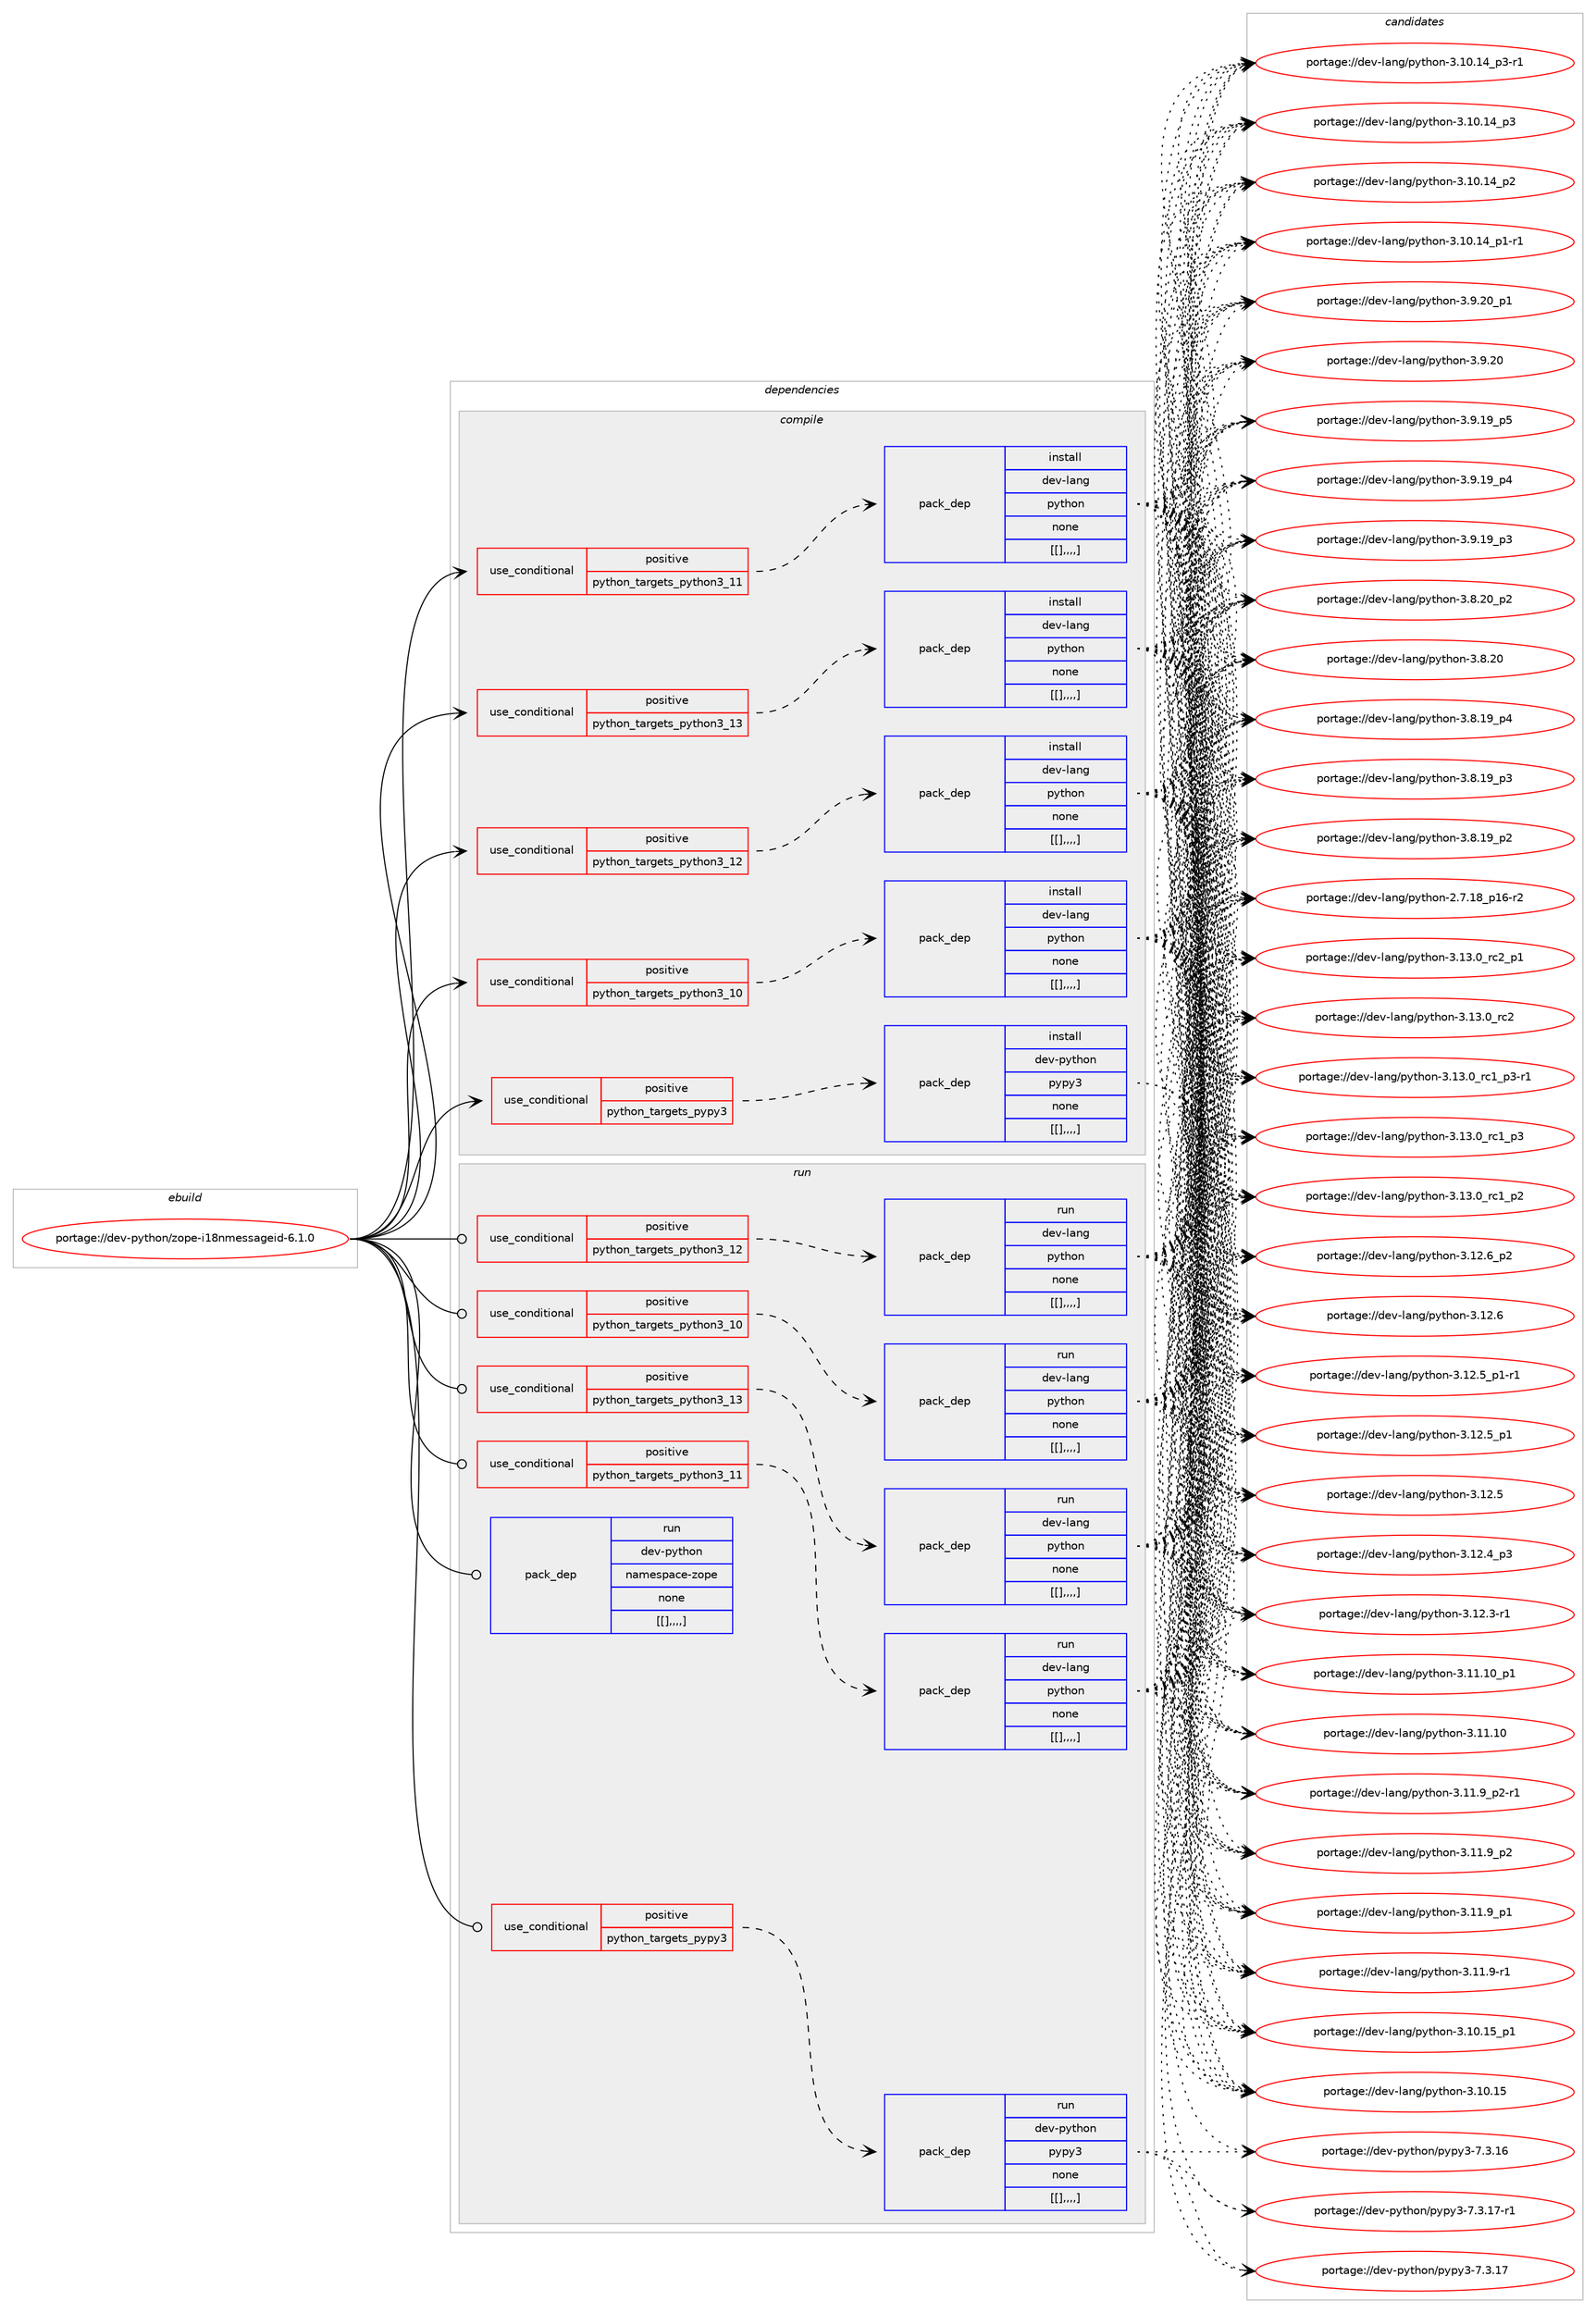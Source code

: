 digraph prolog {

# *************
# Graph options
# *************

newrank=true;
concentrate=true;
compound=true;
graph [rankdir=LR,fontname=Helvetica,fontsize=10,ranksep=1.5];#, ranksep=2.5, nodesep=0.2];
edge  [arrowhead=vee];
node  [fontname=Helvetica,fontsize=10];

# **********
# The ebuild
# **********

subgraph cluster_leftcol {
color=gray;
label=<<i>ebuild</i>>;
id [label="portage://dev-python/zope-i18nmessageid-6.1.0", color=red, width=4, href="../dev-python/zope-i18nmessageid-6.1.0.svg"];
}

# ****************
# The dependencies
# ****************

subgraph cluster_midcol {
color=gray;
label=<<i>dependencies</i>>;
subgraph cluster_compile {
fillcolor="#eeeeee";
style=filled;
label=<<i>compile</i>>;
subgraph cond43369 {
dependency171774 [label=<<TABLE BORDER="0" CELLBORDER="1" CELLSPACING="0" CELLPADDING="4"><TR><TD ROWSPAN="3" CELLPADDING="10">use_conditional</TD></TR><TR><TD>positive</TD></TR><TR><TD>python_targets_pypy3</TD></TR></TABLE>>, shape=none, color=red];
subgraph pack127142 {
dependency171775 [label=<<TABLE BORDER="0" CELLBORDER="1" CELLSPACING="0" CELLPADDING="4" WIDTH="220"><TR><TD ROWSPAN="6" CELLPADDING="30">pack_dep</TD></TR><TR><TD WIDTH="110">install</TD></TR><TR><TD>dev-python</TD></TR><TR><TD>pypy3</TD></TR><TR><TD>none</TD></TR><TR><TD>[[],,,,]</TD></TR></TABLE>>, shape=none, color=blue];
}
dependency171774:e -> dependency171775:w [weight=20,style="dashed",arrowhead="vee"];
}
id:e -> dependency171774:w [weight=20,style="solid",arrowhead="vee"];
subgraph cond43370 {
dependency171776 [label=<<TABLE BORDER="0" CELLBORDER="1" CELLSPACING="0" CELLPADDING="4"><TR><TD ROWSPAN="3" CELLPADDING="10">use_conditional</TD></TR><TR><TD>positive</TD></TR><TR><TD>python_targets_python3_10</TD></TR></TABLE>>, shape=none, color=red];
subgraph pack127143 {
dependency171777 [label=<<TABLE BORDER="0" CELLBORDER="1" CELLSPACING="0" CELLPADDING="4" WIDTH="220"><TR><TD ROWSPAN="6" CELLPADDING="30">pack_dep</TD></TR><TR><TD WIDTH="110">install</TD></TR><TR><TD>dev-lang</TD></TR><TR><TD>python</TD></TR><TR><TD>none</TD></TR><TR><TD>[[],,,,]</TD></TR></TABLE>>, shape=none, color=blue];
}
dependency171776:e -> dependency171777:w [weight=20,style="dashed",arrowhead="vee"];
}
id:e -> dependency171776:w [weight=20,style="solid",arrowhead="vee"];
subgraph cond43371 {
dependency171778 [label=<<TABLE BORDER="0" CELLBORDER="1" CELLSPACING="0" CELLPADDING="4"><TR><TD ROWSPAN="3" CELLPADDING="10">use_conditional</TD></TR><TR><TD>positive</TD></TR><TR><TD>python_targets_python3_11</TD></TR></TABLE>>, shape=none, color=red];
subgraph pack127144 {
dependency171779 [label=<<TABLE BORDER="0" CELLBORDER="1" CELLSPACING="0" CELLPADDING="4" WIDTH="220"><TR><TD ROWSPAN="6" CELLPADDING="30">pack_dep</TD></TR><TR><TD WIDTH="110">install</TD></TR><TR><TD>dev-lang</TD></TR><TR><TD>python</TD></TR><TR><TD>none</TD></TR><TR><TD>[[],,,,]</TD></TR></TABLE>>, shape=none, color=blue];
}
dependency171778:e -> dependency171779:w [weight=20,style="dashed",arrowhead="vee"];
}
id:e -> dependency171778:w [weight=20,style="solid",arrowhead="vee"];
subgraph cond43372 {
dependency171780 [label=<<TABLE BORDER="0" CELLBORDER="1" CELLSPACING="0" CELLPADDING="4"><TR><TD ROWSPAN="3" CELLPADDING="10">use_conditional</TD></TR><TR><TD>positive</TD></TR><TR><TD>python_targets_python3_12</TD></TR></TABLE>>, shape=none, color=red];
subgraph pack127145 {
dependency171781 [label=<<TABLE BORDER="0" CELLBORDER="1" CELLSPACING="0" CELLPADDING="4" WIDTH="220"><TR><TD ROWSPAN="6" CELLPADDING="30">pack_dep</TD></TR><TR><TD WIDTH="110">install</TD></TR><TR><TD>dev-lang</TD></TR><TR><TD>python</TD></TR><TR><TD>none</TD></TR><TR><TD>[[],,,,]</TD></TR></TABLE>>, shape=none, color=blue];
}
dependency171780:e -> dependency171781:w [weight=20,style="dashed",arrowhead="vee"];
}
id:e -> dependency171780:w [weight=20,style="solid",arrowhead="vee"];
subgraph cond43373 {
dependency171782 [label=<<TABLE BORDER="0" CELLBORDER="1" CELLSPACING="0" CELLPADDING="4"><TR><TD ROWSPAN="3" CELLPADDING="10">use_conditional</TD></TR><TR><TD>positive</TD></TR><TR><TD>python_targets_python3_13</TD></TR></TABLE>>, shape=none, color=red];
subgraph pack127146 {
dependency171783 [label=<<TABLE BORDER="0" CELLBORDER="1" CELLSPACING="0" CELLPADDING="4" WIDTH="220"><TR><TD ROWSPAN="6" CELLPADDING="30">pack_dep</TD></TR><TR><TD WIDTH="110">install</TD></TR><TR><TD>dev-lang</TD></TR><TR><TD>python</TD></TR><TR><TD>none</TD></TR><TR><TD>[[],,,,]</TD></TR></TABLE>>, shape=none, color=blue];
}
dependency171782:e -> dependency171783:w [weight=20,style="dashed",arrowhead="vee"];
}
id:e -> dependency171782:w [weight=20,style="solid",arrowhead="vee"];
}
subgraph cluster_compileandrun {
fillcolor="#eeeeee";
style=filled;
label=<<i>compile and run</i>>;
}
subgraph cluster_run {
fillcolor="#eeeeee";
style=filled;
label=<<i>run</i>>;
subgraph cond43374 {
dependency171784 [label=<<TABLE BORDER="0" CELLBORDER="1" CELLSPACING="0" CELLPADDING="4"><TR><TD ROWSPAN="3" CELLPADDING="10">use_conditional</TD></TR><TR><TD>positive</TD></TR><TR><TD>python_targets_pypy3</TD></TR></TABLE>>, shape=none, color=red];
subgraph pack127147 {
dependency171785 [label=<<TABLE BORDER="0" CELLBORDER="1" CELLSPACING="0" CELLPADDING="4" WIDTH="220"><TR><TD ROWSPAN="6" CELLPADDING="30">pack_dep</TD></TR><TR><TD WIDTH="110">run</TD></TR><TR><TD>dev-python</TD></TR><TR><TD>pypy3</TD></TR><TR><TD>none</TD></TR><TR><TD>[[],,,,]</TD></TR></TABLE>>, shape=none, color=blue];
}
dependency171784:e -> dependency171785:w [weight=20,style="dashed",arrowhead="vee"];
}
id:e -> dependency171784:w [weight=20,style="solid",arrowhead="odot"];
subgraph cond43375 {
dependency171786 [label=<<TABLE BORDER="0" CELLBORDER="1" CELLSPACING="0" CELLPADDING="4"><TR><TD ROWSPAN="3" CELLPADDING="10">use_conditional</TD></TR><TR><TD>positive</TD></TR><TR><TD>python_targets_python3_10</TD></TR></TABLE>>, shape=none, color=red];
subgraph pack127148 {
dependency171787 [label=<<TABLE BORDER="0" CELLBORDER="1" CELLSPACING="0" CELLPADDING="4" WIDTH="220"><TR><TD ROWSPAN="6" CELLPADDING="30">pack_dep</TD></TR><TR><TD WIDTH="110">run</TD></TR><TR><TD>dev-lang</TD></TR><TR><TD>python</TD></TR><TR><TD>none</TD></TR><TR><TD>[[],,,,]</TD></TR></TABLE>>, shape=none, color=blue];
}
dependency171786:e -> dependency171787:w [weight=20,style="dashed",arrowhead="vee"];
}
id:e -> dependency171786:w [weight=20,style="solid",arrowhead="odot"];
subgraph cond43376 {
dependency171788 [label=<<TABLE BORDER="0" CELLBORDER="1" CELLSPACING="0" CELLPADDING="4"><TR><TD ROWSPAN="3" CELLPADDING="10">use_conditional</TD></TR><TR><TD>positive</TD></TR><TR><TD>python_targets_python3_11</TD></TR></TABLE>>, shape=none, color=red];
subgraph pack127149 {
dependency171789 [label=<<TABLE BORDER="0" CELLBORDER="1" CELLSPACING="0" CELLPADDING="4" WIDTH="220"><TR><TD ROWSPAN="6" CELLPADDING="30">pack_dep</TD></TR><TR><TD WIDTH="110">run</TD></TR><TR><TD>dev-lang</TD></TR><TR><TD>python</TD></TR><TR><TD>none</TD></TR><TR><TD>[[],,,,]</TD></TR></TABLE>>, shape=none, color=blue];
}
dependency171788:e -> dependency171789:w [weight=20,style="dashed",arrowhead="vee"];
}
id:e -> dependency171788:w [weight=20,style="solid",arrowhead="odot"];
subgraph cond43377 {
dependency171790 [label=<<TABLE BORDER="0" CELLBORDER="1" CELLSPACING="0" CELLPADDING="4"><TR><TD ROWSPAN="3" CELLPADDING="10">use_conditional</TD></TR><TR><TD>positive</TD></TR><TR><TD>python_targets_python3_12</TD></TR></TABLE>>, shape=none, color=red];
subgraph pack127150 {
dependency171791 [label=<<TABLE BORDER="0" CELLBORDER="1" CELLSPACING="0" CELLPADDING="4" WIDTH="220"><TR><TD ROWSPAN="6" CELLPADDING="30">pack_dep</TD></TR><TR><TD WIDTH="110">run</TD></TR><TR><TD>dev-lang</TD></TR><TR><TD>python</TD></TR><TR><TD>none</TD></TR><TR><TD>[[],,,,]</TD></TR></TABLE>>, shape=none, color=blue];
}
dependency171790:e -> dependency171791:w [weight=20,style="dashed",arrowhead="vee"];
}
id:e -> dependency171790:w [weight=20,style="solid",arrowhead="odot"];
subgraph cond43378 {
dependency171792 [label=<<TABLE BORDER="0" CELLBORDER="1" CELLSPACING="0" CELLPADDING="4"><TR><TD ROWSPAN="3" CELLPADDING="10">use_conditional</TD></TR><TR><TD>positive</TD></TR><TR><TD>python_targets_python3_13</TD></TR></TABLE>>, shape=none, color=red];
subgraph pack127151 {
dependency171793 [label=<<TABLE BORDER="0" CELLBORDER="1" CELLSPACING="0" CELLPADDING="4" WIDTH="220"><TR><TD ROWSPAN="6" CELLPADDING="30">pack_dep</TD></TR><TR><TD WIDTH="110">run</TD></TR><TR><TD>dev-lang</TD></TR><TR><TD>python</TD></TR><TR><TD>none</TD></TR><TR><TD>[[],,,,]</TD></TR></TABLE>>, shape=none, color=blue];
}
dependency171792:e -> dependency171793:w [weight=20,style="dashed",arrowhead="vee"];
}
id:e -> dependency171792:w [weight=20,style="solid",arrowhead="odot"];
subgraph pack127152 {
dependency171794 [label=<<TABLE BORDER="0" CELLBORDER="1" CELLSPACING="0" CELLPADDING="4" WIDTH="220"><TR><TD ROWSPAN="6" CELLPADDING="30">pack_dep</TD></TR><TR><TD WIDTH="110">run</TD></TR><TR><TD>dev-python</TD></TR><TR><TD>namespace-zope</TD></TR><TR><TD>none</TD></TR><TR><TD>[[],,,,]</TD></TR></TABLE>>, shape=none, color=blue];
}
id:e -> dependency171794:w [weight=20,style="solid",arrowhead="odot"];
}
}

# **************
# The candidates
# **************

subgraph cluster_choices {
rank=same;
color=gray;
label=<<i>candidates</i>>;

subgraph choice127142 {
color=black;
nodesep=1;
choice100101118451121211161041111104711212111212151455546514649554511449 [label="portage://dev-python/pypy3-7.3.17-r1", color=red, width=4,href="../dev-python/pypy3-7.3.17-r1.svg"];
choice10010111845112121116104111110471121211121215145554651464955 [label="portage://dev-python/pypy3-7.3.17", color=red, width=4,href="../dev-python/pypy3-7.3.17.svg"];
choice10010111845112121116104111110471121211121215145554651464954 [label="portage://dev-python/pypy3-7.3.16", color=red, width=4,href="../dev-python/pypy3-7.3.16.svg"];
dependency171775:e -> choice100101118451121211161041111104711212111212151455546514649554511449:w [style=dotted,weight="100"];
dependency171775:e -> choice10010111845112121116104111110471121211121215145554651464955:w [style=dotted,weight="100"];
dependency171775:e -> choice10010111845112121116104111110471121211121215145554651464954:w [style=dotted,weight="100"];
}
subgraph choice127143 {
color=black;
nodesep=1;
choice100101118451089711010347112121116104111110455146495146489511499509511249 [label="portage://dev-lang/python-3.13.0_rc2_p1", color=red, width=4,href="../dev-lang/python-3.13.0_rc2_p1.svg"];
choice10010111845108971101034711212111610411111045514649514648951149950 [label="portage://dev-lang/python-3.13.0_rc2", color=red, width=4,href="../dev-lang/python-3.13.0_rc2.svg"];
choice1001011184510897110103471121211161041111104551464951464895114994995112514511449 [label="portage://dev-lang/python-3.13.0_rc1_p3-r1", color=red, width=4,href="../dev-lang/python-3.13.0_rc1_p3-r1.svg"];
choice100101118451089711010347112121116104111110455146495146489511499499511251 [label="portage://dev-lang/python-3.13.0_rc1_p3", color=red, width=4,href="../dev-lang/python-3.13.0_rc1_p3.svg"];
choice100101118451089711010347112121116104111110455146495146489511499499511250 [label="portage://dev-lang/python-3.13.0_rc1_p2", color=red, width=4,href="../dev-lang/python-3.13.0_rc1_p2.svg"];
choice100101118451089711010347112121116104111110455146495046549511250 [label="portage://dev-lang/python-3.12.6_p2", color=red, width=4,href="../dev-lang/python-3.12.6_p2.svg"];
choice10010111845108971101034711212111610411111045514649504654 [label="portage://dev-lang/python-3.12.6", color=red, width=4,href="../dev-lang/python-3.12.6.svg"];
choice1001011184510897110103471121211161041111104551464950465395112494511449 [label="portage://dev-lang/python-3.12.5_p1-r1", color=red, width=4,href="../dev-lang/python-3.12.5_p1-r1.svg"];
choice100101118451089711010347112121116104111110455146495046539511249 [label="portage://dev-lang/python-3.12.5_p1", color=red, width=4,href="../dev-lang/python-3.12.5_p1.svg"];
choice10010111845108971101034711212111610411111045514649504653 [label="portage://dev-lang/python-3.12.5", color=red, width=4,href="../dev-lang/python-3.12.5.svg"];
choice100101118451089711010347112121116104111110455146495046529511251 [label="portage://dev-lang/python-3.12.4_p3", color=red, width=4,href="../dev-lang/python-3.12.4_p3.svg"];
choice100101118451089711010347112121116104111110455146495046514511449 [label="portage://dev-lang/python-3.12.3-r1", color=red, width=4,href="../dev-lang/python-3.12.3-r1.svg"];
choice10010111845108971101034711212111610411111045514649494649489511249 [label="portage://dev-lang/python-3.11.10_p1", color=red, width=4,href="../dev-lang/python-3.11.10_p1.svg"];
choice1001011184510897110103471121211161041111104551464949464948 [label="portage://dev-lang/python-3.11.10", color=red, width=4,href="../dev-lang/python-3.11.10.svg"];
choice1001011184510897110103471121211161041111104551464949465795112504511449 [label="portage://dev-lang/python-3.11.9_p2-r1", color=red, width=4,href="../dev-lang/python-3.11.9_p2-r1.svg"];
choice100101118451089711010347112121116104111110455146494946579511250 [label="portage://dev-lang/python-3.11.9_p2", color=red, width=4,href="../dev-lang/python-3.11.9_p2.svg"];
choice100101118451089711010347112121116104111110455146494946579511249 [label="portage://dev-lang/python-3.11.9_p1", color=red, width=4,href="../dev-lang/python-3.11.9_p1.svg"];
choice100101118451089711010347112121116104111110455146494946574511449 [label="portage://dev-lang/python-3.11.9-r1", color=red, width=4,href="../dev-lang/python-3.11.9-r1.svg"];
choice10010111845108971101034711212111610411111045514649484649539511249 [label="portage://dev-lang/python-3.10.15_p1", color=red, width=4,href="../dev-lang/python-3.10.15_p1.svg"];
choice1001011184510897110103471121211161041111104551464948464953 [label="portage://dev-lang/python-3.10.15", color=red, width=4,href="../dev-lang/python-3.10.15.svg"];
choice100101118451089711010347112121116104111110455146494846495295112514511449 [label="portage://dev-lang/python-3.10.14_p3-r1", color=red, width=4,href="../dev-lang/python-3.10.14_p3-r1.svg"];
choice10010111845108971101034711212111610411111045514649484649529511251 [label="portage://dev-lang/python-3.10.14_p3", color=red, width=4,href="../dev-lang/python-3.10.14_p3.svg"];
choice10010111845108971101034711212111610411111045514649484649529511250 [label="portage://dev-lang/python-3.10.14_p2", color=red, width=4,href="../dev-lang/python-3.10.14_p2.svg"];
choice100101118451089711010347112121116104111110455146494846495295112494511449 [label="portage://dev-lang/python-3.10.14_p1-r1", color=red, width=4,href="../dev-lang/python-3.10.14_p1-r1.svg"];
choice100101118451089711010347112121116104111110455146574650489511249 [label="portage://dev-lang/python-3.9.20_p1", color=red, width=4,href="../dev-lang/python-3.9.20_p1.svg"];
choice10010111845108971101034711212111610411111045514657465048 [label="portage://dev-lang/python-3.9.20", color=red, width=4,href="../dev-lang/python-3.9.20.svg"];
choice100101118451089711010347112121116104111110455146574649579511253 [label="portage://dev-lang/python-3.9.19_p5", color=red, width=4,href="../dev-lang/python-3.9.19_p5.svg"];
choice100101118451089711010347112121116104111110455146574649579511252 [label="portage://dev-lang/python-3.9.19_p4", color=red, width=4,href="../dev-lang/python-3.9.19_p4.svg"];
choice100101118451089711010347112121116104111110455146574649579511251 [label="portage://dev-lang/python-3.9.19_p3", color=red, width=4,href="../dev-lang/python-3.9.19_p3.svg"];
choice100101118451089711010347112121116104111110455146564650489511250 [label="portage://dev-lang/python-3.8.20_p2", color=red, width=4,href="../dev-lang/python-3.8.20_p2.svg"];
choice10010111845108971101034711212111610411111045514656465048 [label="portage://dev-lang/python-3.8.20", color=red, width=4,href="../dev-lang/python-3.8.20.svg"];
choice100101118451089711010347112121116104111110455146564649579511252 [label="portage://dev-lang/python-3.8.19_p4", color=red, width=4,href="../dev-lang/python-3.8.19_p4.svg"];
choice100101118451089711010347112121116104111110455146564649579511251 [label="portage://dev-lang/python-3.8.19_p3", color=red, width=4,href="../dev-lang/python-3.8.19_p3.svg"];
choice100101118451089711010347112121116104111110455146564649579511250 [label="portage://dev-lang/python-3.8.19_p2", color=red, width=4,href="../dev-lang/python-3.8.19_p2.svg"];
choice100101118451089711010347112121116104111110455046554649569511249544511450 [label="portage://dev-lang/python-2.7.18_p16-r2", color=red, width=4,href="../dev-lang/python-2.7.18_p16-r2.svg"];
dependency171777:e -> choice100101118451089711010347112121116104111110455146495146489511499509511249:w [style=dotted,weight="100"];
dependency171777:e -> choice10010111845108971101034711212111610411111045514649514648951149950:w [style=dotted,weight="100"];
dependency171777:e -> choice1001011184510897110103471121211161041111104551464951464895114994995112514511449:w [style=dotted,weight="100"];
dependency171777:e -> choice100101118451089711010347112121116104111110455146495146489511499499511251:w [style=dotted,weight="100"];
dependency171777:e -> choice100101118451089711010347112121116104111110455146495146489511499499511250:w [style=dotted,weight="100"];
dependency171777:e -> choice100101118451089711010347112121116104111110455146495046549511250:w [style=dotted,weight="100"];
dependency171777:e -> choice10010111845108971101034711212111610411111045514649504654:w [style=dotted,weight="100"];
dependency171777:e -> choice1001011184510897110103471121211161041111104551464950465395112494511449:w [style=dotted,weight="100"];
dependency171777:e -> choice100101118451089711010347112121116104111110455146495046539511249:w [style=dotted,weight="100"];
dependency171777:e -> choice10010111845108971101034711212111610411111045514649504653:w [style=dotted,weight="100"];
dependency171777:e -> choice100101118451089711010347112121116104111110455146495046529511251:w [style=dotted,weight="100"];
dependency171777:e -> choice100101118451089711010347112121116104111110455146495046514511449:w [style=dotted,weight="100"];
dependency171777:e -> choice10010111845108971101034711212111610411111045514649494649489511249:w [style=dotted,weight="100"];
dependency171777:e -> choice1001011184510897110103471121211161041111104551464949464948:w [style=dotted,weight="100"];
dependency171777:e -> choice1001011184510897110103471121211161041111104551464949465795112504511449:w [style=dotted,weight="100"];
dependency171777:e -> choice100101118451089711010347112121116104111110455146494946579511250:w [style=dotted,weight="100"];
dependency171777:e -> choice100101118451089711010347112121116104111110455146494946579511249:w [style=dotted,weight="100"];
dependency171777:e -> choice100101118451089711010347112121116104111110455146494946574511449:w [style=dotted,weight="100"];
dependency171777:e -> choice10010111845108971101034711212111610411111045514649484649539511249:w [style=dotted,weight="100"];
dependency171777:e -> choice1001011184510897110103471121211161041111104551464948464953:w [style=dotted,weight="100"];
dependency171777:e -> choice100101118451089711010347112121116104111110455146494846495295112514511449:w [style=dotted,weight="100"];
dependency171777:e -> choice10010111845108971101034711212111610411111045514649484649529511251:w [style=dotted,weight="100"];
dependency171777:e -> choice10010111845108971101034711212111610411111045514649484649529511250:w [style=dotted,weight="100"];
dependency171777:e -> choice100101118451089711010347112121116104111110455146494846495295112494511449:w [style=dotted,weight="100"];
dependency171777:e -> choice100101118451089711010347112121116104111110455146574650489511249:w [style=dotted,weight="100"];
dependency171777:e -> choice10010111845108971101034711212111610411111045514657465048:w [style=dotted,weight="100"];
dependency171777:e -> choice100101118451089711010347112121116104111110455146574649579511253:w [style=dotted,weight="100"];
dependency171777:e -> choice100101118451089711010347112121116104111110455146574649579511252:w [style=dotted,weight="100"];
dependency171777:e -> choice100101118451089711010347112121116104111110455146574649579511251:w [style=dotted,weight="100"];
dependency171777:e -> choice100101118451089711010347112121116104111110455146564650489511250:w [style=dotted,weight="100"];
dependency171777:e -> choice10010111845108971101034711212111610411111045514656465048:w [style=dotted,weight="100"];
dependency171777:e -> choice100101118451089711010347112121116104111110455146564649579511252:w [style=dotted,weight="100"];
dependency171777:e -> choice100101118451089711010347112121116104111110455146564649579511251:w [style=dotted,weight="100"];
dependency171777:e -> choice100101118451089711010347112121116104111110455146564649579511250:w [style=dotted,weight="100"];
dependency171777:e -> choice100101118451089711010347112121116104111110455046554649569511249544511450:w [style=dotted,weight="100"];
}
subgraph choice127144 {
color=black;
nodesep=1;
choice100101118451089711010347112121116104111110455146495146489511499509511249 [label="portage://dev-lang/python-3.13.0_rc2_p1", color=red, width=4,href="../dev-lang/python-3.13.0_rc2_p1.svg"];
choice10010111845108971101034711212111610411111045514649514648951149950 [label="portage://dev-lang/python-3.13.0_rc2", color=red, width=4,href="../dev-lang/python-3.13.0_rc2.svg"];
choice1001011184510897110103471121211161041111104551464951464895114994995112514511449 [label="portage://dev-lang/python-3.13.0_rc1_p3-r1", color=red, width=4,href="../dev-lang/python-3.13.0_rc1_p3-r1.svg"];
choice100101118451089711010347112121116104111110455146495146489511499499511251 [label="portage://dev-lang/python-3.13.0_rc1_p3", color=red, width=4,href="../dev-lang/python-3.13.0_rc1_p3.svg"];
choice100101118451089711010347112121116104111110455146495146489511499499511250 [label="portage://dev-lang/python-3.13.0_rc1_p2", color=red, width=4,href="../dev-lang/python-3.13.0_rc1_p2.svg"];
choice100101118451089711010347112121116104111110455146495046549511250 [label="portage://dev-lang/python-3.12.6_p2", color=red, width=4,href="../dev-lang/python-3.12.6_p2.svg"];
choice10010111845108971101034711212111610411111045514649504654 [label="portage://dev-lang/python-3.12.6", color=red, width=4,href="../dev-lang/python-3.12.6.svg"];
choice1001011184510897110103471121211161041111104551464950465395112494511449 [label="portage://dev-lang/python-3.12.5_p1-r1", color=red, width=4,href="../dev-lang/python-3.12.5_p1-r1.svg"];
choice100101118451089711010347112121116104111110455146495046539511249 [label="portage://dev-lang/python-3.12.5_p1", color=red, width=4,href="../dev-lang/python-3.12.5_p1.svg"];
choice10010111845108971101034711212111610411111045514649504653 [label="portage://dev-lang/python-3.12.5", color=red, width=4,href="../dev-lang/python-3.12.5.svg"];
choice100101118451089711010347112121116104111110455146495046529511251 [label="portage://dev-lang/python-3.12.4_p3", color=red, width=4,href="../dev-lang/python-3.12.4_p3.svg"];
choice100101118451089711010347112121116104111110455146495046514511449 [label="portage://dev-lang/python-3.12.3-r1", color=red, width=4,href="../dev-lang/python-3.12.3-r1.svg"];
choice10010111845108971101034711212111610411111045514649494649489511249 [label="portage://dev-lang/python-3.11.10_p1", color=red, width=4,href="../dev-lang/python-3.11.10_p1.svg"];
choice1001011184510897110103471121211161041111104551464949464948 [label="portage://dev-lang/python-3.11.10", color=red, width=4,href="../dev-lang/python-3.11.10.svg"];
choice1001011184510897110103471121211161041111104551464949465795112504511449 [label="portage://dev-lang/python-3.11.9_p2-r1", color=red, width=4,href="../dev-lang/python-3.11.9_p2-r1.svg"];
choice100101118451089711010347112121116104111110455146494946579511250 [label="portage://dev-lang/python-3.11.9_p2", color=red, width=4,href="../dev-lang/python-3.11.9_p2.svg"];
choice100101118451089711010347112121116104111110455146494946579511249 [label="portage://dev-lang/python-3.11.9_p1", color=red, width=4,href="../dev-lang/python-3.11.9_p1.svg"];
choice100101118451089711010347112121116104111110455146494946574511449 [label="portage://dev-lang/python-3.11.9-r1", color=red, width=4,href="../dev-lang/python-3.11.9-r1.svg"];
choice10010111845108971101034711212111610411111045514649484649539511249 [label="portage://dev-lang/python-3.10.15_p1", color=red, width=4,href="../dev-lang/python-3.10.15_p1.svg"];
choice1001011184510897110103471121211161041111104551464948464953 [label="portage://dev-lang/python-3.10.15", color=red, width=4,href="../dev-lang/python-3.10.15.svg"];
choice100101118451089711010347112121116104111110455146494846495295112514511449 [label="portage://dev-lang/python-3.10.14_p3-r1", color=red, width=4,href="../dev-lang/python-3.10.14_p3-r1.svg"];
choice10010111845108971101034711212111610411111045514649484649529511251 [label="portage://dev-lang/python-3.10.14_p3", color=red, width=4,href="../dev-lang/python-3.10.14_p3.svg"];
choice10010111845108971101034711212111610411111045514649484649529511250 [label="portage://dev-lang/python-3.10.14_p2", color=red, width=4,href="../dev-lang/python-3.10.14_p2.svg"];
choice100101118451089711010347112121116104111110455146494846495295112494511449 [label="portage://dev-lang/python-3.10.14_p1-r1", color=red, width=4,href="../dev-lang/python-3.10.14_p1-r1.svg"];
choice100101118451089711010347112121116104111110455146574650489511249 [label="portage://dev-lang/python-3.9.20_p1", color=red, width=4,href="../dev-lang/python-3.9.20_p1.svg"];
choice10010111845108971101034711212111610411111045514657465048 [label="portage://dev-lang/python-3.9.20", color=red, width=4,href="../dev-lang/python-3.9.20.svg"];
choice100101118451089711010347112121116104111110455146574649579511253 [label="portage://dev-lang/python-3.9.19_p5", color=red, width=4,href="../dev-lang/python-3.9.19_p5.svg"];
choice100101118451089711010347112121116104111110455146574649579511252 [label="portage://dev-lang/python-3.9.19_p4", color=red, width=4,href="../dev-lang/python-3.9.19_p4.svg"];
choice100101118451089711010347112121116104111110455146574649579511251 [label="portage://dev-lang/python-3.9.19_p3", color=red, width=4,href="../dev-lang/python-3.9.19_p3.svg"];
choice100101118451089711010347112121116104111110455146564650489511250 [label="portage://dev-lang/python-3.8.20_p2", color=red, width=4,href="../dev-lang/python-3.8.20_p2.svg"];
choice10010111845108971101034711212111610411111045514656465048 [label="portage://dev-lang/python-3.8.20", color=red, width=4,href="../dev-lang/python-3.8.20.svg"];
choice100101118451089711010347112121116104111110455146564649579511252 [label="portage://dev-lang/python-3.8.19_p4", color=red, width=4,href="../dev-lang/python-3.8.19_p4.svg"];
choice100101118451089711010347112121116104111110455146564649579511251 [label="portage://dev-lang/python-3.8.19_p3", color=red, width=4,href="../dev-lang/python-3.8.19_p3.svg"];
choice100101118451089711010347112121116104111110455146564649579511250 [label="portage://dev-lang/python-3.8.19_p2", color=red, width=4,href="../dev-lang/python-3.8.19_p2.svg"];
choice100101118451089711010347112121116104111110455046554649569511249544511450 [label="portage://dev-lang/python-2.7.18_p16-r2", color=red, width=4,href="../dev-lang/python-2.7.18_p16-r2.svg"];
dependency171779:e -> choice100101118451089711010347112121116104111110455146495146489511499509511249:w [style=dotted,weight="100"];
dependency171779:e -> choice10010111845108971101034711212111610411111045514649514648951149950:w [style=dotted,weight="100"];
dependency171779:e -> choice1001011184510897110103471121211161041111104551464951464895114994995112514511449:w [style=dotted,weight="100"];
dependency171779:e -> choice100101118451089711010347112121116104111110455146495146489511499499511251:w [style=dotted,weight="100"];
dependency171779:e -> choice100101118451089711010347112121116104111110455146495146489511499499511250:w [style=dotted,weight="100"];
dependency171779:e -> choice100101118451089711010347112121116104111110455146495046549511250:w [style=dotted,weight="100"];
dependency171779:e -> choice10010111845108971101034711212111610411111045514649504654:w [style=dotted,weight="100"];
dependency171779:e -> choice1001011184510897110103471121211161041111104551464950465395112494511449:w [style=dotted,weight="100"];
dependency171779:e -> choice100101118451089711010347112121116104111110455146495046539511249:w [style=dotted,weight="100"];
dependency171779:e -> choice10010111845108971101034711212111610411111045514649504653:w [style=dotted,weight="100"];
dependency171779:e -> choice100101118451089711010347112121116104111110455146495046529511251:w [style=dotted,weight="100"];
dependency171779:e -> choice100101118451089711010347112121116104111110455146495046514511449:w [style=dotted,weight="100"];
dependency171779:e -> choice10010111845108971101034711212111610411111045514649494649489511249:w [style=dotted,weight="100"];
dependency171779:e -> choice1001011184510897110103471121211161041111104551464949464948:w [style=dotted,weight="100"];
dependency171779:e -> choice1001011184510897110103471121211161041111104551464949465795112504511449:w [style=dotted,weight="100"];
dependency171779:e -> choice100101118451089711010347112121116104111110455146494946579511250:w [style=dotted,weight="100"];
dependency171779:e -> choice100101118451089711010347112121116104111110455146494946579511249:w [style=dotted,weight="100"];
dependency171779:e -> choice100101118451089711010347112121116104111110455146494946574511449:w [style=dotted,weight="100"];
dependency171779:e -> choice10010111845108971101034711212111610411111045514649484649539511249:w [style=dotted,weight="100"];
dependency171779:e -> choice1001011184510897110103471121211161041111104551464948464953:w [style=dotted,weight="100"];
dependency171779:e -> choice100101118451089711010347112121116104111110455146494846495295112514511449:w [style=dotted,weight="100"];
dependency171779:e -> choice10010111845108971101034711212111610411111045514649484649529511251:w [style=dotted,weight="100"];
dependency171779:e -> choice10010111845108971101034711212111610411111045514649484649529511250:w [style=dotted,weight="100"];
dependency171779:e -> choice100101118451089711010347112121116104111110455146494846495295112494511449:w [style=dotted,weight="100"];
dependency171779:e -> choice100101118451089711010347112121116104111110455146574650489511249:w [style=dotted,weight="100"];
dependency171779:e -> choice10010111845108971101034711212111610411111045514657465048:w [style=dotted,weight="100"];
dependency171779:e -> choice100101118451089711010347112121116104111110455146574649579511253:w [style=dotted,weight="100"];
dependency171779:e -> choice100101118451089711010347112121116104111110455146574649579511252:w [style=dotted,weight="100"];
dependency171779:e -> choice100101118451089711010347112121116104111110455146574649579511251:w [style=dotted,weight="100"];
dependency171779:e -> choice100101118451089711010347112121116104111110455146564650489511250:w [style=dotted,weight="100"];
dependency171779:e -> choice10010111845108971101034711212111610411111045514656465048:w [style=dotted,weight="100"];
dependency171779:e -> choice100101118451089711010347112121116104111110455146564649579511252:w [style=dotted,weight="100"];
dependency171779:e -> choice100101118451089711010347112121116104111110455146564649579511251:w [style=dotted,weight="100"];
dependency171779:e -> choice100101118451089711010347112121116104111110455146564649579511250:w [style=dotted,weight="100"];
dependency171779:e -> choice100101118451089711010347112121116104111110455046554649569511249544511450:w [style=dotted,weight="100"];
}
subgraph choice127145 {
color=black;
nodesep=1;
choice100101118451089711010347112121116104111110455146495146489511499509511249 [label="portage://dev-lang/python-3.13.0_rc2_p1", color=red, width=4,href="../dev-lang/python-3.13.0_rc2_p1.svg"];
choice10010111845108971101034711212111610411111045514649514648951149950 [label="portage://dev-lang/python-3.13.0_rc2", color=red, width=4,href="../dev-lang/python-3.13.0_rc2.svg"];
choice1001011184510897110103471121211161041111104551464951464895114994995112514511449 [label="portage://dev-lang/python-3.13.0_rc1_p3-r1", color=red, width=4,href="../dev-lang/python-3.13.0_rc1_p3-r1.svg"];
choice100101118451089711010347112121116104111110455146495146489511499499511251 [label="portage://dev-lang/python-3.13.0_rc1_p3", color=red, width=4,href="../dev-lang/python-3.13.0_rc1_p3.svg"];
choice100101118451089711010347112121116104111110455146495146489511499499511250 [label="portage://dev-lang/python-3.13.0_rc1_p2", color=red, width=4,href="../dev-lang/python-3.13.0_rc1_p2.svg"];
choice100101118451089711010347112121116104111110455146495046549511250 [label="portage://dev-lang/python-3.12.6_p2", color=red, width=4,href="../dev-lang/python-3.12.6_p2.svg"];
choice10010111845108971101034711212111610411111045514649504654 [label="portage://dev-lang/python-3.12.6", color=red, width=4,href="../dev-lang/python-3.12.6.svg"];
choice1001011184510897110103471121211161041111104551464950465395112494511449 [label="portage://dev-lang/python-3.12.5_p1-r1", color=red, width=4,href="../dev-lang/python-3.12.5_p1-r1.svg"];
choice100101118451089711010347112121116104111110455146495046539511249 [label="portage://dev-lang/python-3.12.5_p1", color=red, width=4,href="../dev-lang/python-3.12.5_p1.svg"];
choice10010111845108971101034711212111610411111045514649504653 [label="portage://dev-lang/python-3.12.5", color=red, width=4,href="../dev-lang/python-3.12.5.svg"];
choice100101118451089711010347112121116104111110455146495046529511251 [label="portage://dev-lang/python-3.12.4_p3", color=red, width=4,href="../dev-lang/python-3.12.4_p3.svg"];
choice100101118451089711010347112121116104111110455146495046514511449 [label="portage://dev-lang/python-3.12.3-r1", color=red, width=4,href="../dev-lang/python-3.12.3-r1.svg"];
choice10010111845108971101034711212111610411111045514649494649489511249 [label="portage://dev-lang/python-3.11.10_p1", color=red, width=4,href="../dev-lang/python-3.11.10_p1.svg"];
choice1001011184510897110103471121211161041111104551464949464948 [label="portage://dev-lang/python-3.11.10", color=red, width=4,href="../dev-lang/python-3.11.10.svg"];
choice1001011184510897110103471121211161041111104551464949465795112504511449 [label="portage://dev-lang/python-3.11.9_p2-r1", color=red, width=4,href="../dev-lang/python-3.11.9_p2-r1.svg"];
choice100101118451089711010347112121116104111110455146494946579511250 [label="portage://dev-lang/python-3.11.9_p2", color=red, width=4,href="../dev-lang/python-3.11.9_p2.svg"];
choice100101118451089711010347112121116104111110455146494946579511249 [label="portage://dev-lang/python-3.11.9_p1", color=red, width=4,href="../dev-lang/python-3.11.9_p1.svg"];
choice100101118451089711010347112121116104111110455146494946574511449 [label="portage://dev-lang/python-3.11.9-r1", color=red, width=4,href="../dev-lang/python-3.11.9-r1.svg"];
choice10010111845108971101034711212111610411111045514649484649539511249 [label="portage://dev-lang/python-3.10.15_p1", color=red, width=4,href="../dev-lang/python-3.10.15_p1.svg"];
choice1001011184510897110103471121211161041111104551464948464953 [label="portage://dev-lang/python-3.10.15", color=red, width=4,href="../dev-lang/python-3.10.15.svg"];
choice100101118451089711010347112121116104111110455146494846495295112514511449 [label="portage://dev-lang/python-3.10.14_p3-r1", color=red, width=4,href="../dev-lang/python-3.10.14_p3-r1.svg"];
choice10010111845108971101034711212111610411111045514649484649529511251 [label="portage://dev-lang/python-3.10.14_p3", color=red, width=4,href="../dev-lang/python-3.10.14_p3.svg"];
choice10010111845108971101034711212111610411111045514649484649529511250 [label="portage://dev-lang/python-3.10.14_p2", color=red, width=4,href="../dev-lang/python-3.10.14_p2.svg"];
choice100101118451089711010347112121116104111110455146494846495295112494511449 [label="portage://dev-lang/python-3.10.14_p1-r1", color=red, width=4,href="../dev-lang/python-3.10.14_p1-r1.svg"];
choice100101118451089711010347112121116104111110455146574650489511249 [label="portage://dev-lang/python-3.9.20_p1", color=red, width=4,href="../dev-lang/python-3.9.20_p1.svg"];
choice10010111845108971101034711212111610411111045514657465048 [label="portage://dev-lang/python-3.9.20", color=red, width=4,href="../dev-lang/python-3.9.20.svg"];
choice100101118451089711010347112121116104111110455146574649579511253 [label="portage://dev-lang/python-3.9.19_p5", color=red, width=4,href="../dev-lang/python-3.9.19_p5.svg"];
choice100101118451089711010347112121116104111110455146574649579511252 [label="portage://dev-lang/python-3.9.19_p4", color=red, width=4,href="../dev-lang/python-3.9.19_p4.svg"];
choice100101118451089711010347112121116104111110455146574649579511251 [label="portage://dev-lang/python-3.9.19_p3", color=red, width=4,href="../dev-lang/python-3.9.19_p3.svg"];
choice100101118451089711010347112121116104111110455146564650489511250 [label="portage://dev-lang/python-3.8.20_p2", color=red, width=4,href="../dev-lang/python-3.8.20_p2.svg"];
choice10010111845108971101034711212111610411111045514656465048 [label="portage://dev-lang/python-3.8.20", color=red, width=4,href="../dev-lang/python-3.8.20.svg"];
choice100101118451089711010347112121116104111110455146564649579511252 [label="portage://dev-lang/python-3.8.19_p4", color=red, width=4,href="../dev-lang/python-3.8.19_p4.svg"];
choice100101118451089711010347112121116104111110455146564649579511251 [label="portage://dev-lang/python-3.8.19_p3", color=red, width=4,href="../dev-lang/python-3.8.19_p3.svg"];
choice100101118451089711010347112121116104111110455146564649579511250 [label="portage://dev-lang/python-3.8.19_p2", color=red, width=4,href="../dev-lang/python-3.8.19_p2.svg"];
choice100101118451089711010347112121116104111110455046554649569511249544511450 [label="portage://dev-lang/python-2.7.18_p16-r2", color=red, width=4,href="../dev-lang/python-2.7.18_p16-r2.svg"];
dependency171781:e -> choice100101118451089711010347112121116104111110455146495146489511499509511249:w [style=dotted,weight="100"];
dependency171781:e -> choice10010111845108971101034711212111610411111045514649514648951149950:w [style=dotted,weight="100"];
dependency171781:e -> choice1001011184510897110103471121211161041111104551464951464895114994995112514511449:w [style=dotted,weight="100"];
dependency171781:e -> choice100101118451089711010347112121116104111110455146495146489511499499511251:w [style=dotted,weight="100"];
dependency171781:e -> choice100101118451089711010347112121116104111110455146495146489511499499511250:w [style=dotted,weight="100"];
dependency171781:e -> choice100101118451089711010347112121116104111110455146495046549511250:w [style=dotted,weight="100"];
dependency171781:e -> choice10010111845108971101034711212111610411111045514649504654:w [style=dotted,weight="100"];
dependency171781:e -> choice1001011184510897110103471121211161041111104551464950465395112494511449:w [style=dotted,weight="100"];
dependency171781:e -> choice100101118451089711010347112121116104111110455146495046539511249:w [style=dotted,weight="100"];
dependency171781:e -> choice10010111845108971101034711212111610411111045514649504653:w [style=dotted,weight="100"];
dependency171781:e -> choice100101118451089711010347112121116104111110455146495046529511251:w [style=dotted,weight="100"];
dependency171781:e -> choice100101118451089711010347112121116104111110455146495046514511449:w [style=dotted,weight="100"];
dependency171781:e -> choice10010111845108971101034711212111610411111045514649494649489511249:w [style=dotted,weight="100"];
dependency171781:e -> choice1001011184510897110103471121211161041111104551464949464948:w [style=dotted,weight="100"];
dependency171781:e -> choice1001011184510897110103471121211161041111104551464949465795112504511449:w [style=dotted,weight="100"];
dependency171781:e -> choice100101118451089711010347112121116104111110455146494946579511250:w [style=dotted,weight="100"];
dependency171781:e -> choice100101118451089711010347112121116104111110455146494946579511249:w [style=dotted,weight="100"];
dependency171781:e -> choice100101118451089711010347112121116104111110455146494946574511449:w [style=dotted,weight="100"];
dependency171781:e -> choice10010111845108971101034711212111610411111045514649484649539511249:w [style=dotted,weight="100"];
dependency171781:e -> choice1001011184510897110103471121211161041111104551464948464953:w [style=dotted,weight="100"];
dependency171781:e -> choice100101118451089711010347112121116104111110455146494846495295112514511449:w [style=dotted,weight="100"];
dependency171781:e -> choice10010111845108971101034711212111610411111045514649484649529511251:w [style=dotted,weight="100"];
dependency171781:e -> choice10010111845108971101034711212111610411111045514649484649529511250:w [style=dotted,weight="100"];
dependency171781:e -> choice100101118451089711010347112121116104111110455146494846495295112494511449:w [style=dotted,weight="100"];
dependency171781:e -> choice100101118451089711010347112121116104111110455146574650489511249:w [style=dotted,weight="100"];
dependency171781:e -> choice10010111845108971101034711212111610411111045514657465048:w [style=dotted,weight="100"];
dependency171781:e -> choice100101118451089711010347112121116104111110455146574649579511253:w [style=dotted,weight="100"];
dependency171781:e -> choice100101118451089711010347112121116104111110455146574649579511252:w [style=dotted,weight="100"];
dependency171781:e -> choice100101118451089711010347112121116104111110455146574649579511251:w [style=dotted,weight="100"];
dependency171781:e -> choice100101118451089711010347112121116104111110455146564650489511250:w [style=dotted,weight="100"];
dependency171781:e -> choice10010111845108971101034711212111610411111045514656465048:w [style=dotted,weight="100"];
dependency171781:e -> choice100101118451089711010347112121116104111110455146564649579511252:w [style=dotted,weight="100"];
dependency171781:e -> choice100101118451089711010347112121116104111110455146564649579511251:w [style=dotted,weight="100"];
dependency171781:e -> choice100101118451089711010347112121116104111110455146564649579511250:w [style=dotted,weight="100"];
dependency171781:e -> choice100101118451089711010347112121116104111110455046554649569511249544511450:w [style=dotted,weight="100"];
}
subgraph choice127146 {
color=black;
nodesep=1;
choice100101118451089711010347112121116104111110455146495146489511499509511249 [label="portage://dev-lang/python-3.13.0_rc2_p1", color=red, width=4,href="../dev-lang/python-3.13.0_rc2_p1.svg"];
choice10010111845108971101034711212111610411111045514649514648951149950 [label="portage://dev-lang/python-3.13.0_rc2", color=red, width=4,href="../dev-lang/python-3.13.0_rc2.svg"];
choice1001011184510897110103471121211161041111104551464951464895114994995112514511449 [label="portage://dev-lang/python-3.13.0_rc1_p3-r1", color=red, width=4,href="../dev-lang/python-3.13.0_rc1_p3-r1.svg"];
choice100101118451089711010347112121116104111110455146495146489511499499511251 [label="portage://dev-lang/python-3.13.0_rc1_p3", color=red, width=4,href="../dev-lang/python-3.13.0_rc1_p3.svg"];
choice100101118451089711010347112121116104111110455146495146489511499499511250 [label="portage://dev-lang/python-3.13.0_rc1_p2", color=red, width=4,href="../dev-lang/python-3.13.0_rc1_p2.svg"];
choice100101118451089711010347112121116104111110455146495046549511250 [label="portage://dev-lang/python-3.12.6_p2", color=red, width=4,href="../dev-lang/python-3.12.6_p2.svg"];
choice10010111845108971101034711212111610411111045514649504654 [label="portage://dev-lang/python-3.12.6", color=red, width=4,href="../dev-lang/python-3.12.6.svg"];
choice1001011184510897110103471121211161041111104551464950465395112494511449 [label="portage://dev-lang/python-3.12.5_p1-r1", color=red, width=4,href="../dev-lang/python-3.12.5_p1-r1.svg"];
choice100101118451089711010347112121116104111110455146495046539511249 [label="portage://dev-lang/python-3.12.5_p1", color=red, width=4,href="../dev-lang/python-3.12.5_p1.svg"];
choice10010111845108971101034711212111610411111045514649504653 [label="portage://dev-lang/python-3.12.5", color=red, width=4,href="../dev-lang/python-3.12.5.svg"];
choice100101118451089711010347112121116104111110455146495046529511251 [label="portage://dev-lang/python-3.12.4_p3", color=red, width=4,href="../dev-lang/python-3.12.4_p3.svg"];
choice100101118451089711010347112121116104111110455146495046514511449 [label="portage://dev-lang/python-3.12.3-r1", color=red, width=4,href="../dev-lang/python-3.12.3-r1.svg"];
choice10010111845108971101034711212111610411111045514649494649489511249 [label="portage://dev-lang/python-3.11.10_p1", color=red, width=4,href="../dev-lang/python-3.11.10_p1.svg"];
choice1001011184510897110103471121211161041111104551464949464948 [label="portage://dev-lang/python-3.11.10", color=red, width=4,href="../dev-lang/python-3.11.10.svg"];
choice1001011184510897110103471121211161041111104551464949465795112504511449 [label="portage://dev-lang/python-3.11.9_p2-r1", color=red, width=4,href="../dev-lang/python-3.11.9_p2-r1.svg"];
choice100101118451089711010347112121116104111110455146494946579511250 [label="portage://dev-lang/python-3.11.9_p2", color=red, width=4,href="../dev-lang/python-3.11.9_p2.svg"];
choice100101118451089711010347112121116104111110455146494946579511249 [label="portage://dev-lang/python-3.11.9_p1", color=red, width=4,href="../dev-lang/python-3.11.9_p1.svg"];
choice100101118451089711010347112121116104111110455146494946574511449 [label="portage://dev-lang/python-3.11.9-r1", color=red, width=4,href="../dev-lang/python-3.11.9-r1.svg"];
choice10010111845108971101034711212111610411111045514649484649539511249 [label="portage://dev-lang/python-3.10.15_p1", color=red, width=4,href="../dev-lang/python-3.10.15_p1.svg"];
choice1001011184510897110103471121211161041111104551464948464953 [label="portage://dev-lang/python-3.10.15", color=red, width=4,href="../dev-lang/python-3.10.15.svg"];
choice100101118451089711010347112121116104111110455146494846495295112514511449 [label="portage://dev-lang/python-3.10.14_p3-r1", color=red, width=4,href="../dev-lang/python-3.10.14_p3-r1.svg"];
choice10010111845108971101034711212111610411111045514649484649529511251 [label="portage://dev-lang/python-3.10.14_p3", color=red, width=4,href="../dev-lang/python-3.10.14_p3.svg"];
choice10010111845108971101034711212111610411111045514649484649529511250 [label="portage://dev-lang/python-3.10.14_p2", color=red, width=4,href="../dev-lang/python-3.10.14_p2.svg"];
choice100101118451089711010347112121116104111110455146494846495295112494511449 [label="portage://dev-lang/python-3.10.14_p1-r1", color=red, width=4,href="../dev-lang/python-3.10.14_p1-r1.svg"];
choice100101118451089711010347112121116104111110455146574650489511249 [label="portage://dev-lang/python-3.9.20_p1", color=red, width=4,href="../dev-lang/python-3.9.20_p1.svg"];
choice10010111845108971101034711212111610411111045514657465048 [label="portage://dev-lang/python-3.9.20", color=red, width=4,href="../dev-lang/python-3.9.20.svg"];
choice100101118451089711010347112121116104111110455146574649579511253 [label="portage://dev-lang/python-3.9.19_p5", color=red, width=4,href="../dev-lang/python-3.9.19_p5.svg"];
choice100101118451089711010347112121116104111110455146574649579511252 [label="portage://dev-lang/python-3.9.19_p4", color=red, width=4,href="../dev-lang/python-3.9.19_p4.svg"];
choice100101118451089711010347112121116104111110455146574649579511251 [label="portage://dev-lang/python-3.9.19_p3", color=red, width=4,href="../dev-lang/python-3.9.19_p3.svg"];
choice100101118451089711010347112121116104111110455146564650489511250 [label="portage://dev-lang/python-3.8.20_p2", color=red, width=4,href="../dev-lang/python-3.8.20_p2.svg"];
choice10010111845108971101034711212111610411111045514656465048 [label="portage://dev-lang/python-3.8.20", color=red, width=4,href="../dev-lang/python-3.8.20.svg"];
choice100101118451089711010347112121116104111110455146564649579511252 [label="portage://dev-lang/python-3.8.19_p4", color=red, width=4,href="../dev-lang/python-3.8.19_p4.svg"];
choice100101118451089711010347112121116104111110455146564649579511251 [label="portage://dev-lang/python-3.8.19_p3", color=red, width=4,href="../dev-lang/python-3.8.19_p3.svg"];
choice100101118451089711010347112121116104111110455146564649579511250 [label="portage://dev-lang/python-3.8.19_p2", color=red, width=4,href="../dev-lang/python-3.8.19_p2.svg"];
choice100101118451089711010347112121116104111110455046554649569511249544511450 [label="portage://dev-lang/python-2.7.18_p16-r2", color=red, width=4,href="../dev-lang/python-2.7.18_p16-r2.svg"];
dependency171783:e -> choice100101118451089711010347112121116104111110455146495146489511499509511249:w [style=dotted,weight="100"];
dependency171783:e -> choice10010111845108971101034711212111610411111045514649514648951149950:w [style=dotted,weight="100"];
dependency171783:e -> choice1001011184510897110103471121211161041111104551464951464895114994995112514511449:w [style=dotted,weight="100"];
dependency171783:e -> choice100101118451089711010347112121116104111110455146495146489511499499511251:w [style=dotted,weight="100"];
dependency171783:e -> choice100101118451089711010347112121116104111110455146495146489511499499511250:w [style=dotted,weight="100"];
dependency171783:e -> choice100101118451089711010347112121116104111110455146495046549511250:w [style=dotted,weight="100"];
dependency171783:e -> choice10010111845108971101034711212111610411111045514649504654:w [style=dotted,weight="100"];
dependency171783:e -> choice1001011184510897110103471121211161041111104551464950465395112494511449:w [style=dotted,weight="100"];
dependency171783:e -> choice100101118451089711010347112121116104111110455146495046539511249:w [style=dotted,weight="100"];
dependency171783:e -> choice10010111845108971101034711212111610411111045514649504653:w [style=dotted,weight="100"];
dependency171783:e -> choice100101118451089711010347112121116104111110455146495046529511251:w [style=dotted,weight="100"];
dependency171783:e -> choice100101118451089711010347112121116104111110455146495046514511449:w [style=dotted,weight="100"];
dependency171783:e -> choice10010111845108971101034711212111610411111045514649494649489511249:w [style=dotted,weight="100"];
dependency171783:e -> choice1001011184510897110103471121211161041111104551464949464948:w [style=dotted,weight="100"];
dependency171783:e -> choice1001011184510897110103471121211161041111104551464949465795112504511449:w [style=dotted,weight="100"];
dependency171783:e -> choice100101118451089711010347112121116104111110455146494946579511250:w [style=dotted,weight="100"];
dependency171783:e -> choice100101118451089711010347112121116104111110455146494946579511249:w [style=dotted,weight="100"];
dependency171783:e -> choice100101118451089711010347112121116104111110455146494946574511449:w [style=dotted,weight="100"];
dependency171783:e -> choice10010111845108971101034711212111610411111045514649484649539511249:w [style=dotted,weight="100"];
dependency171783:e -> choice1001011184510897110103471121211161041111104551464948464953:w [style=dotted,weight="100"];
dependency171783:e -> choice100101118451089711010347112121116104111110455146494846495295112514511449:w [style=dotted,weight="100"];
dependency171783:e -> choice10010111845108971101034711212111610411111045514649484649529511251:w [style=dotted,weight="100"];
dependency171783:e -> choice10010111845108971101034711212111610411111045514649484649529511250:w [style=dotted,weight="100"];
dependency171783:e -> choice100101118451089711010347112121116104111110455146494846495295112494511449:w [style=dotted,weight="100"];
dependency171783:e -> choice100101118451089711010347112121116104111110455146574650489511249:w [style=dotted,weight="100"];
dependency171783:e -> choice10010111845108971101034711212111610411111045514657465048:w [style=dotted,weight="100"];
dependency171783:e -> choice100101118451089711010347112121116104111110455146574649579511253:w [style=dotted,weight="100"];
dependency171783:e -> choice100101118451089711010347112121116104111110455146574649579511252:w [style=dotted,weight="100"];
dependency171783:e -> choice100101118451089711010347112121116104111110455146574649579511251:w [style=dotted,weight="100"];
dependency171783:e -> choice100101118451089711010347112121116104111110455146564650489511250:w [style=dotted,weight="100"];
dependency171783:e -> choice10010111845108971101034711212111610411111045514656465048:w [style=dotted,weight="100"];
dependency171783:e -> choice100101118451089711010347112121116104111110455146564649579511252:w [style=dotted,weight="100"];
dependency171783:e -> choice100101118451089711010347112121116104111110455146564649579511251:w [style=dotted,weight="100"];
dependency171783:e -> choice100101118451089711010347112121116104111110455146564649579511250:w [style=dotted,weight="100"];
dependency171783:e -> choice100101118451089711010347112121116104111110455046554649569511249544511450:w [style=dotted,weight="100"];
}
subgraph choice127147 {
color=black;
nodesep=1;
choice100101118451121211161041111104711212111212151455546514649554511449 [label="portage://dev-python/pypy3-7.3.17-r1", color=red, width=4,href="../dev-python/pypy3-7.3.17-r1.svg"];
choice10010111845112121116104111110471121211121215145554651464955 [label="portage://dev-python/pypy3-7.3.17", color=red, width=4,href="../dev-python/pypy3-7.3.17.svg"];
choice10010111845112121116104111110471121211121215145554651464954 [label="portage://dev-python/pypy3-7.3.16", color=red, width=4,href="../dev-python/pypy3-7.3.16.svg"];
dependency171785:e -> choice100101118451121211161041111104711212111212151455546514649554511449:w [style=dotted,weight="100"];
dependency171785:e -> choice10010111845112121116104111110471121211121215145554651464955:w [style=dotted,weight="100"];
dependency171785:e -> choice10010111845112121116104111110471121211121215145554651464954:w [style=dotted,weight="100"];
}
subgraph choice127148 {
color=black;
nodesep=1;
choice100101118451089711010347112121116104111110455146495146489511499509511249 [label="portage://dev-lang/python-3.13.0_rc2_p1", color=red, width=4,href="../dev-lang/python-3.13.0_rc2_p1.svg"];
choice10010111845108971101034711212111610411111045514649514648951149950 [label="portage://dev-lang/python-3.13.0_rc2", color=red, width=4,href="../dev-lang/python-3.13.0_rc2.svg"];
choice1001011184510897110103471121211161041111104551464951464895114994995112514511449 [label="portage://dev-lang/python-3.13.0_rc1_p3-r1", color=red, width=4,href="../dev-lang/python-3.13.0_rc1_p3-r1.svg"];
choice100101118451089711010347112121116104111110455146495146489511499499511251 [label="portage://dev-lang/python-3.13.0_rc1_p3", color=red, width=4,href="../dev-lang/python-3.13.0_rc1_p3.svg"];
choice100101118451089711010347112121116104111110455146495146489511499499511250 [label="portage://dev-lang/python-3.13.0_rc1_p2", color=red, width=4,href="../dev-lang/python-3.13.0_rc1_p2.svg"];
choice100101118451089711010347112121116104111110455146495046549511250 [label="portage://dev-lang/python-3.12.6_p2", color=red, width=4,href="../dev-lang/python-3.12.6_p2.svg"];
choice10010111845108971101034711212111610411111045514649504654 [label="portage://dev-lang/python-3.12.6", color=red, width=4,href="../dev-lang/python-3.12.6.svg"];
choice1001011184510897110103471121211161041111104551464950465395112494511449 [label="portage://dev-lang/python-3.12.5_p1-r1", color=red, width=4,href="../dev-lang/python-3.12.5_p1-r1.svg"];
choice100101118451089711010347112121116104111110455146495046539511249 [label="portage://dev-lang/python-3.12.5_p1", color=red, width=4,href="../dev-lang/python-3.12.5_p1.svg"];
choice10010111845108971101034711212111610411111045514649504653 [label="portage://dev-lang/python-3.12.5", color=red, width=4,href="../dev-lang/python-3.12.5.svg"];
choice100101118451089711010347112121116104111110455146495046529511251 [label="portage://dev-lang/python-3.12.4_p3", color=red, width=4,href="../dev-lang/python-3.12.4_p3.svg"];
choice100101118451089711010347112121116104111110455146495046514511449 [label="portage://dev-lang/python-3.12.3-r1", color=red, width=4,href="../dev-lang/python-3.12.3-r1.svg"];
choice10010111845108971101034711212111610411111045514649494649489511249 [label="portage://dev-lang/python-3.11.10_p1", color=red, width=4,href="../dev-lang/python-3.11.10_p1.svg"];
choice1001011184510897110103471121211161041111104551464949464948 [label="portage://dev-lang/python-3.11.10", color=red, width=4,href="../dev-lang/python-3.11.10.svg"];
choice1001011184510897110103471121211161041111104551464949465795112504511449 [label="portage://dev-lang/python-3.11.9_p2-r1", color=red, width=4,href="../dev-lang/python-3.11.9_p2-r1.svg"];
choice100101118451089711010347112121116104111110455146494946579511250 [label="portage://dev-lang/python-3.11.9_p2", color=red, width=4,href="../dev-lang/python-3.11.9_p2.svg"];
choice100101118451089711010347112121116104111110455146494946579511249 [label="portage://dev-lang/python-3.11.9_p1", color=red, width=4,href="../dev-lang/python-3.11.9_p1.svg"];
choice100101118451089711010347112121116104111110455146494946574511449 [label="portage://dev-lang/python-3.11.9-r1", color=red, width=4,href="../dev-lang/python-3.11.9-r1.svg"];
choice10010111845108971101034711212111610411111045514649484649539511249 [label="portage://dev-lang/python-3.10.15_p1", color=red, width=4,href="../dev-lang/python-3.10.15_p1.svg"];
choice1001011184510897110103471121211161041111104551464948464953 [label="portage://dev-lang/python-3.10.15", color=red, width=4,href="../dev-lang/python-3.10.15.svg"];
choice100101118451089711010347112121116104111110455146494846495295112514511449 [label="portage://dev-lang/python-3.10.14_p3-r1", color=red, width=4,href="../dev-lang/python-3.10.14_p3-r1.svg"];
choice10010111845108971101034711212111610411111045514649484649529511251 [label="portage://dev-lang/python-3.10.14_p3", color=red, width=4,href="../dev-lang/python-3.10.14_p3.svg"];
choice10010111845108971101034711212111610411111045514649484649529511250 [label="portage://dev-lang/python-3.10.14_p2", color=red, width=4,href="../dev-lang/python-3.10.14_p2.svg"];
choice100101118451089711010347112121116104111110455146494846495295112494511449 [label="portage://dev-lang/python-3.10.14_p1-r1", color=red, width=4,href="../dev-lang/python-3.10.14_p1-r1.svg"];
choice100101118451089711010347112121116104111110455146574650489511249 [label="portage://dev-lang/python-3.9.20_p1", color=red, width=4,href="../dev-lang/python-3.9.20_p1.svg"];
choice10010111845108971101034711212111610411111045514657465048 [label="portage://dev-lang/python-3.9.20", color=red, width=4,href="../dev-lang/python-3.9.20.svg"];
choice100101118451089711010347112121116104111110455146574649579511253 [label="portage://dev-lang/python-3.9.19_p5", color=red, width=4,href="../dev-lang/python-3.9.19_p5.svg"];
choice100101118451089711010347112121116104111110455146574649579511252 [label="portage://dev-lang/python-3.9.19_p4", color=red, width=4,href="../dev-lang/python-3.9.19_p4.svg"];
choice100101118451089711010347112121116104111110455146574649579511251 [label="portage://dev-lang/python-3.9.19_p3", color=red, width=4,href="../dev-lang/python-3.9.19_p3.svg"];
choice100101118451089711010347112121116104111110455146564650489511250 [label="portage://dev-lang/python-3.8.20_p2", color=red, width=4,href="../dev-lang/python-3.8.20_p2.svg"];
choice10010111845108971101034711212111610411111045514656465048 [label="portage://dev-lang/python-3.8.20", color=red, width=4,href="../dev-lang/python-3.8.20.svg"];
choice100101118451089711010347112121116104111110455146564649579511252 [label="portage://dev-lang/python-3.8.19_p4", color=red, width=4,href="../dev-lang/python-3.8.19_p4.svg"];
choice100101118451089711010347112121116104111110455146564649579511251 [label="portage://dev-lang/python-3.8.19_p3", color=red, width=4,href="../dev-lang/python-3.8.19_p3.svg"];
choice100101118451089711010347112121116104111110455146564649579511250 [label="portage://dev-lang/python-3.8.19_p2", color=red, width=4,href="../dev-lang/python-3.8.19_p2.svg"];
choice100101118451089711010347112121116104111110455046554649569511249544511450 [label="portage://dev-lang/python-2.7.18_p16-r2", color=red, width=4,href="../dev-lang/python-2.7.18_p16-r2.svg"];
dependency171787:e -> choice100101118451089711010347112121116104111110455146495146489511499509511249:w [style=dotted,weight="100"];
dependency171787:e -> choice10010111845108971101034711212111610411111045514649514648951149950:w [style=dotted,weight="100"];
dependency171787:e -> choice1001011184510897110103471121211161041111104551464951464895114994995112514511449:w [style=dotted,weight="100"];
dependency171787:e -> choice100101118451089711010347112121116104111110455146495146489511499499511251:w [style=dotted,weight="100"];
dependency171787:e -> choice100101118451089711010347112121116104111110455146495146489511499499511250:w [style=dotted,weight="100"];
dependency171787:e -> choice100101118451089711010347112121116104111110455146495046549511250:w [style=dotted,weight="100"];
dependency171787:e -> choice10010111845108971101034711212111610411111045514649504654:w [style=dotted,weight="100"];
dependency171787:e -> choice1001011184510897110103471121211161041111104551464950465395112494511449:w [style=dotted,weight="100"];
dependency171787:e -> choice100101118451089711010347112121116104111110455146495046539511249:w [style=dotted,weight="100"];
dependency171787:e -> choice10010111845108971101034711212111610411111045514649504653:w [style=dotted,weight="100"];
dependency171787:e -> choice100101118451089711010347112121116104111110455146495046529511251:w [style=dotted,weight="100"];
dependency171787:e -> choice100101118451089711010347112121116104111110455146495046514511449:w [style=dotted,weight="100"];
dependency171787:e -> choice10010111845108971101034711212111610411111045514649494649489511249:w [style=dotted,weight="100"];
dependency171787:e -> choice1001011184510897110103471121211161041111104551464949464948:w [style=dotted,weight="100"];
dependency171787:e -> choice1001011184510897110103471121211161041111104551464949465795112504511449:w [style=dotted,weight="100"];
dependency171787:e -> choice100101118451089711010347112121116104111110455146494946579511250:w [style=dotted,weight="100"];
dependency171787:e -> choice100101118451089711010347112121116104111110455146494946579511249:w [style=dotted,weight="100"];
dependency171787:e -> choice100101118451089711010347112121116104111110455146494946574511449:w [style=dotted,weight="100"];
dependency171787:e -> choice10010111845108971101034711212111610411111045514649484649539511249:w [style=dotted,weight="100"];
dependency171787:e -> choice1001011184510897110103471121211161041111104551464948464953:w [style=dotted,weight="100"];
dependency171787:e -> choice100101118451089711010347112121116104111110455146494846495295112514511449:w [style=dotted,weight="100"];
dependency171787:e -> choice10010111845108971101034711212111610411111045514649484649529511251:w [style=dotted,weight="100"];
dependency171787:e -> choice10010111845108971101034711212111610411111045514649484649529511250:w [style=dotted,weight="100"];
dependency171787:e -> choice100101118451089711010347112121116104111110455146494846495295112494511449:w [style=dotted,weight="100"];
dependency171787:e -> choice100101118451089711010347112121116104111110455146574650489511249:w [style=dotted,weight="100"];
dependency171787:e -> choice10010111845108971101034711212111610411111045514657465048:w [style=dotted,weight="100"];
dependency171787:e -> choice100101118451089711010347112121116104111110455146574649579511253:w [style=dotted,weight="100"];
dependency171787:e -> choice100101118451089711010347112121116104111110455146574649579511252:w [style=dotted,weight="100"];
dependency171787:e -> choice100101118451089711010347112121116104111110455146574649579511251:w [style=dotted,weight="100"];
dependency171787:e -> choice100101118451089711010347112121116104111110455146564650489511250:w [style=dotted,weight="100"];
dependency171787:e -> choice10010111845108971101034711212111610411111045514656465048:w [style=dotted,weight="100"];
dependency171787:e -> choice100101118451089711010347112121116104111110455146564649579511252:w [style=dotted,weight="100"];
dependency171787:e -> choice100101118451089711010347112121116104111110455146564649579511251:w [style=dotted,weight="100"];
dependency171787:e -> choice100101118451089711010347112121116104111110455146564649579511250:w [style=dotted,weight="100"];
dependency171787:e -> choice100101118451089711010347112121116104111110455046554649569511249544511450:w [style=dotted,weight="100"];
}
subgraph choice127149 {
color=black;
nodesep=1;
choice100101118451089711010347112121116104111110455146495146489511499509511249 [label="portage://dev-lang/python-3.13.0_rc2_p1", color=red, width=4,href="../dev-lang/python-3.13.0_rc2_p1.svg"];
choice10010111845108971101034711212111610411111045514649514648951149950 [label="portage://dev-lang/python-3.13.0_rc2", color=red, width=4,href="../dev-lang/python-3.13.0_rc2.svg"];
choice1001011184510897110103471121211161041111104551464951464895114994995112514511449 [label="portage://dev-lang/python-3.13.0_rc1_p3-r1", color=red, width=4,href="../dev-lang/python-3.13.0_rc1_p3-r1.svg"];
choice100101118451089711010347112121116104111110455146495146489511499499511251 [label="portage://dev-lang/python-3.13.0_rc1_p3", color=red, width=4,href="../dev-lang/python-3.13.0_rc1_p3.svg"];
choice100101118451089711010347112121116104111110455146495146489511499499511250 [label="portage://dev-lang/python-3.13.0_rc1_p2", color=red, width=4,href="../dev-lang/python-3.13.0_rc1_p2.svg"];
choice100101118451089711010347112121116104111110455146495046549511250 [label="portage://dev-lang/python-3.12.6_p2", color=red, width=4,href="../dev-lang/python-3.12.6_p2.svg"];
choice10010111845108971101034711212111610411111045514649504654 [label="portage://dev-lang/python-3.12.6", color=red, width=4,href="../dev-lang/python-3.12.6.svg"];
choice1001011184510897110103471121211161041111104551464950465395112494511449 [label="portage://dev-lang/python-3.12.5_p1-r1", color=red, width=4,href="../dev-lang/python-3.12.5_p1-r1.svg"];
choice100101118451089711010347112121116104111110455146495046539511249 [label="portage://dev-lang/python-3.12.5_p1", color=red, width=4,href="../dev-lang/python-3.12.5_p1.svg"];
choice10010111845108971101034711212111610411111045514649504653 [label="portage://dev-lang/python-3.12.5", color=red, width=4,href="../dev-lang/python-3.12.5.svg"];
choice100101118451089711010347112121116104111110455146495046529511251 [label="portage://dev-lang/python-3.12.4_p3", color=red, width=4,href="../dev-lang/python-3.12.4_p3.svg"];
choice100101118451089711010347112121116104111110455146495046514511449 [label="portage://dev-lang/python-3.12.3-r1", color=red, width=4,href="../dev-lang/python-3.12.3-r1.svg"];
choice10010111845108971101034711212111610411111045514649494649489511249 [label="portage://dev-lang/python-3.11.10_p1", color=red, width=4,href="../dev-lang/python-3.11.10_p1.svg"];
choice1001011184510897110103471121211161041111104551464949464948 [label="portage://dev-lang/python-3.11.10", color=red, width=4,href="../dev-lang/python-3.11.10.svg"];
choice1001011184510897110103471121211161041111104551464949465795112504511449 [label="portage://dev-lang/python-3.11.9_p2-r1", color=red, width=4,href="../dev-lang/python-3.11.9_p2-r1.svg"];
choice100101118451089711010347112121116104111110455146494946579511250 [label="portage://dev-lang/python-3.11.9_p2", color=red, width=4,href="../dev-lang/python-3.11.9_p2.svg"];
choice100101118451089711010347112121116104111110455146494946579511249 [label="portage://dev-lang/python-3.11.9_p1", color=red, width=4,href="../dev-lang/python-3.11.9_p1.svg"];
choice100101118451089711010347112121116104111110455146494946574511449 [label="portage://dev-lang/python-3.11.9-r1", color=red, width=4,href="../dev-lang/python-3.11.9-r1.svg"];
choice10010111845108971101034711212111610411111045514649484649539511249 [label="portage://dev-lang/python-3.10.15_p1", color=red, width=4,href="../dev-lang/python-3.10.15_p1.svg"];
choice1001011184510897110103471121211161041111104551464948464953 [label="portage://dev-lang/python-3.10.15", color=red, width=4,href="../dev-lang/python-3.10.15.svg"];
choice100101118451089711010347112121116104111110455146494846495295112514511449 [label="portage://dev-lang/python-3.10.14_p3-r1", color=red, width=4,href="../dev-lang/python-3.10.14_p3-r1.svg"];
choice10010111845108971101034711212111610411111045514649484649529511251 [label="portage://dev-lang/python-3.10.14_p3", color=red, width=4,href="../dev-lang/python-3.10.14_p3.svg"];
choice10010111845108971101034711212111610411111045514649484649529511250 [label="portage://dev-lang/python-3.10.14_p2", color=red, width=4,href="../dev-lang/python-3.10.14_p2.svg"];
choice100101118451089711010347112121116104111110455146494846495295112494511449 [label="portage://dev-lang/python-3.10.14_p1-r1", color=red, width=4,href="../dev-lang/python-3.10.14_p1-r1.svg"];
choice100101118451089711010347112121116104111110455146574650489511249 [label="portage://dev-lang/python-3.9.20_p1", color=red, width=4,href="../dev-lang/python-3.9.20_p1.svg"];
choice10010111845108971101034711212111610411111045514657465048 [label="portage://dev-lang/python-3.9.20", color=red, width=4,href="../dev-lang/python-3.9.20.svg"];
choice100101118451089711010347112121116104111110455146574649579511253 [label="portage://dev-lang/python-3.9.19_p5", color=red, width=4,href="../dev-lang/python-3.9.19_p5.svg"];
choice100101118451089711010347112121116104111110455146574649579511252 [label="portage://dev-lang/python-3.9.19_p4", color=red, width=4,href="../dev-lang/python-3.9.19_p4.svg"];
choice100101118451089711010347112121116104111110455146574649579511251 [label="portage://dev-lang/python-3.9.19_p3", color=red, width=4,href="../dev-lang/python-3.9.19_p3.svg"];
choice100101118451089711010347112121116104111110455146564650489511250 [label="portage://dev-lang/python-3.8.20_p2", color=red, width=4,href="../dev-lang/python-3.8.20_p2.svg"];
choice10010111845108971101034711212111610411111045514656465048 [label="portage://dev-lang/python-3.8.20", color=red, width=4,href="../dev-lang/python-3.8.20.svg"];
choice100101118451089711010347112121116104111110455146564649579511252 [label="portage://dev-lang/python-3.8.19_p4", color=red, width=4,href="../dev-lang/python-3.8.19_p4.svg"];
choice100101118451089711010347112121116104111110455146564649579511251 [label="portage://dev-lang/python-3.8.19_p3", color=red, width=4,href="../dev-lang/python-3.8.19_p3.svg"];
choice100101118451089711010347112121116104111110455146564649579511250 [label="portage://dev-lang/python-3.8.19_p2", color=red, width=4,href="../dev-lang/python-3.8.19_p2.svg"];
choice100101118451089711010347112121116104111110455046554649569511249544511450 [label="portage://dev-lang/python-2.7.18_p16-r2", color=red, width=4,href="../dev-lang/python-2.7.18_p16-r2.svg"];
dependency171789:e -> choice100101118451089711010347112121116104111110455146495146489511499509511249:w [style=dotted,weight="100"];
dependency171789:e -> choice10010111845108971101034711212111610411111045514649514648951149950:w [style=dotted,weight="100"];
dependency171789:e -> choice1001011184510897110103471121211161041111104551464951464895114994995112514511449:w [style=dotted,weight="100"];
dependency171789:e -> choice100101118451089711010347112121116104111110455146495146489511499499511251:w [style=dotted,weight="100"];
dependency171789:e -> choice100101118451089711010347112121116104111110455146495146489511499499511250:w [style=dotted,weight="100"];
dependency171789:e -> choice100101118451089711010347112121116104111110455146495046549511250:w [style=dotted,weight="100"];
dependency171789:e -> choice10010111845108971101034711212111610411111045514649504654:w [style=dotted,weight="100"];
dependency171789:e -> choice1001011184510897110103471121211161041111104551464950465395112494511449:w [style=dotted,weight="100"];
dependency171789:e -> choice100101118451089711010347112121116104111110455146495046539511249:w [style=dotted,weight="100"];
dependency171789:e -> choice10010111845108971101034711212111610411111045514649504653:w [style=dotted,weight="100"];
dependency171789:e -> choice100101118451089711010347112121116104111110455146495046529511251:w [style=dotted,weight="100"];
dependency171789:e -> choice100101118451089711010347112121116104111110455146495046514511449:w [style=dotted,weight="100"];
dependency171789:e -> choice10010111845108971101034711212111610411111045514649494649489511249:w [style=dotted,weight="100"];
dependency171789:e -> choice1001011184510897110103471121211161041111104551464949464948:w [style=dotted,weight="100"];
dependency171789:e -> choice1001011184510897110103471121211161041111104551464949465795112504511449:w [style=dotted,weight="100"];
dependency171789:e -> choice100101118451089711010347112121116104111110455146494946579511250:w [style=dotted,weight="100"];
dependency171789:e -> choice100101118451089711010347112121116104111110455146494946579511249:w [style=dotted,weight="100"];
dependency171789:e -> choice100101118451089711010347112121116104111110455146494946574511449:w [style=dotted,weight="100"];
dependency171789:e -> choice10010111845108971101034711212111610411111045514649484649539511249:w [style=dotted,weight="100"];
dependency171789:e -> choice1001011184510897110103471121211161041111104551464948464953:w [style=dotted,weight="100"];
dependency171789:e -> choice100101118451089711010347112121116104111110455146494846495295112514511449:w [style=dotted,weight="100"];
dependency171789:e -> choice10010111845108971101034711212111610411111045514649484649529511251:w [style=dotted,weight="100"];
dependency171789:e -> choice10010111845108971101034711212111610411111045514649484649529511250:w [style=dotted,weight="100"];
dependency171789:e -> choice100101118451089711010347112121116104111110455146494846495295112494511449:w [style=dotted,weight="100"];
dependency171789:e -> choice100101118451089711010347112121116104111110455146574650489511249:w [style=dotted,weight="100"];
dependency171789:e -> choice10010111845108971101034711212111610411111045514657465048:w [style=dotted,weight="100"];
dependency171789:e -> choice100101118451089711010347112121116104111110455146574649579511253:w [style=dotted,weight="100"];
dependency171789:e -> choice100101118451089711010347112121116104111110455146574649579511252:w [style=dotted,weight="100"];
dependency171789:e -> choice100101118451089711010347112121116104111110455146574649579511251:w [style=dotted,weight="100"];
dependency171789:e -> choice100101118451089711010347112121116104111110455146564650489511250:w [style=dotted,weight="100"];
dependency171789:e -> choice10010111845108971101034711212111610411111045514656465048:w [style=dotted,weight="100"];
dependency171789:e -> choice100101118451089711010347112121116104111110455146564649579511252:w [style=dotted,weight="100"];
dependency171789:e -> choice100101118451089711010347112121116104111110455146564649579511251:w [style=dotted,weight="100"];
dependency171789:e -> choice100101118451089711010347112121116104111110455146564649579511250:w [style=dotted,weight="100"];
dependency171789:e -> choice100101118451089711010347112121116104111110455046554649569511249544511450:w [style=dotted,weight="100"];
}
subgraph choice127150 {
color=black;
nodesep=1;
choice100101118451089711010347112121116104111110455146495146489511499509511249 [label="portage://dev-lang/python-3.13.0_rc2_p1", color=red, width=4,href="../dev-lang/python-3.13.0_rc2_p1.svg"];
choice10010111845108971101034711212111610411111045514649514648951149950 [label="portage://dev-lang/python-3.13.0_rc2", color=red, width=4,href="../dev-lang/python-3.13.0_rc2.svg"];
choice1001011184510897110103471121211161041111104551464951464895114994995112514511449 [label="portage://dev-lang/python-3.13.0_rc1_p3-r1", color=red, width=4,href="../dev-lang/python-3.13.0_rc1_p3-r1.svg"];
choice100101118451089711010347112121116104111110455146495146489511499499511251 [label="portage://dev-lang/python-3.13.0_rc1_p3", color=red, width=4,href="../dev-lang/python-3.13.0_rc1_p3.svg"];
choice100101118451089711010347112121116104111110455146495146489511499499511250 [label="portage://dev-lang/python-3.13.0_rc1_p2", color=red, width=4,href="../dev-lang/python-3.13.0_rc1_p2.svg"];
choice100101118451089711010347112121116104111110455146495046549511250 [label="portage://dev-lang/python-3.12.6_p2", color=red, width=4,href="../dev-lang/python-3.12.6_p2.svg"];
choice10010111845108971101034711212111610411111045514649504654 [label="portage://dev-lang/python-3.12.6", color=red, width=4,href="../dev-lang/python-3.12.6.svg"];
choice1001011184510897110103471121211161041111104551464950465395112494511449 [label="portage://dev-lang/python-3.12.5_p1-r1", color=red, width=4,href="../dev-lang/python-3.12.5_p1-r1.svg"];
choice100101118451089711010347112121116104111110455146495046539511249 [label="portage://dev-lang/python-3.12.5_p1", color=red, width=4,href="../dev-lang/python-3.12.5_p1.svg"];
choice10010111845108971101034711212111610411111045514649504653 [label="portage://dev-lang/python-3.12.5", color=red, width=4,href="../dev-lang/python-3.12.5.svg"];
choice100101118451089711010347112121116104111110455146495046529511251 [label="portage://dev-lang/python-3.12.4_p3", color=red, width=4,href="../dev-lang/python-3.12.4_p3.svg"];
choice100101118451089711010347112121116104111110455146495046514511449 [label="portage://dev-lang/python-3.12.3-r1", color=red, width=4,href="../dev-lang/python-3.12.3-r1.svg"];
choice10010111845108971101034711212111610411111045514649494649489511249 [label="portage://dev-lang/python-3.11.10_p1", color=red, width=4,href="../dev-lang/python-3.11.10_p1.svg"];
choice1001011184510897110103471121211161041111104551464949464948 [label="portage://dev-lang/python-3.11.10", color=red, width=4,href="../dev-lang/python-3.11.10.svg"];
choice1001011184510897110103471121211161041111104551464949465795112504511449 [label="portage://dev-lang/python-3.11.9_p2-r1", color=red, width=4,href="../dev-lang/python-3.11.9_p2-r1.svg"];
choice100101118451089711010347112121116104111110455146494946579511250 [label="portage://dev-lang/python-3.11.9_p2", color=red, width=4,href="../dev-lang/python-3.11.9_p2.svg"];
choice100101118451089711010347112121116104111110455146494946579511249 [label="portage://dev-lang/python-3.11.9_p1", color=red, width=4,href="../dev-lang/python-3.11.9_p1.svg"];
choice100101118451089711010347112121116104111110455146494946574511449 [label="portage://dev-lang/python-3.11.9-r1", color=red, width=4,href="../dev-lang/python-3.11.9-r1.svg"];
choice10010111845108971101034711212111610411111045514649484649539511249 [label="portage://dev-lang/python-3.10.15_p1", color=red, width=4,href="../dev-lang/python-3.10.15_p1.svg"];
choice1001011184510897110103471121211161041111104551464948464953 [label="portage://dev-lang/python-3.10.15", color=red, width=4,href="../dev-lang/python-3.10.15.svg"];
choice100101118451089711010347112121116104111110455146494846495295112514511449 [label="portage://dev-lang/python-3.10.14_p3-r1", color=red, width=4,href="../dev-lang/python-3.10.14_p3-r1.svg"];
choice10010111845108971101034711212111610411111045514649484649529511251 [label="portage://dev-lang/python-3.10.14_p3", color=red, width=4,href="../dev-lang/python-3.10.14_p3.svg"];
choice10010111845108971101034711212111610411111045514649484649529511250 [label="portage://dev-lang/python-3.10.14_p2", color=red, width=4,href="../dev-lang/python-3.10.14_p2.svg"];
choice100101118451089711010347112121116104111110455146494846495295112494511449 [label="portage://dev-lang/python-3.10.14_p1-r1", color=red, width=4,href="../dev-lang/python-3.10.14_p1-r1.svg"];
choice100101118451089711010347112121116104111110455146574650489511249 [label="portage://dev-lang/python-3.9.20_p1", color=red, width=4,href="../dev-lang/python-3.9.20_p1.svg"];
choice10010111845108971101034711212111610411111045514657465048 [label="portage://dev-lang/python-3.9.20", color=red, width=4,href="../dev-lang/python-3.9.20.svg"];
choice100101118451089711010347112121116104111110455146574649579511253 [label="portage://dev-lang/python-3.9.19_p5", color=red, width=4,href="../dev-lang/python-3.9.19_p5.svg"];
choice100101118451089711010347112121116104111110455146574649579511252 [label="portage://dev-lang/python-3.9.19_p4", color=red, width=4,href="../dev-lang/python-3.9.19_p4.svg"];
choice100101118451089711010347112121116104111110455146574649579511251 [label="portage://dev-lang/python-3.9.19_p3", color=red, width=4,href="../dev-lang/python-3.9.19_p3.svg"];
choice100101118451089711010347112121116104111110455146564650489511250 [label="portage://dev-lang/python-3.8.20_p2", color=red, width=4,href="../dev-lang/python-3.8.20_p2.svg"];
choice10010111845108971101034711212111610411111045514656465048 [label="portage://dev-lang/python-3.8.20", color=red, width=4,href="../dev-lang/python-3.8.20.svg"];
choice100101118451089711010347112121116104111110455146564649579511252 [label="portage://dev-lang/python-3.8.19_p4", color=red, width=4,href="../dev-lang/python-3.8.19_p4.svg"];
choice100101118451089711010347112121116104111110455146564649579511251 [label="portage://dev-lang/python-3.8.19_p3", color=red, width=4,href="../dev-lang/python-3.8.19_p3.svg"];
choice100101118451089711010347112121116104111110455146564649579511250 [label="portage://dev-lang/python-3.8.19_p2", color=red, width=4,href="../dev-lang/python-3.8.19_p2.svg"];
choice100101118451089711010347112121116104111110455046554649569511249544511450 [label="portage://dev-lang/python-2.7.18_p16-r2", color=red, width=4,href="../dev-lang/python-2.7.18_p16-r2.svg"];
dependency171791:e -> choice100101118451089711010347112121116104111110455146495146489511499509511249:w [style=dotted,weight="100"];
dependency171791:e -> choice10010111845108971101034711212111610411111045514649514648951149950:w [style=dotted,weight="100"];
dependency171791:e -> choice1001011184510897110103471121211161041111104551464951464895114994995112514511449:w [style=dotted,weight="100"];
dependency171791:e -> choice100101118451089711010347112121116104111110455146495146489511499499511251:w [style=dotted,weight="100"];
dependency171791:e -> choice100101118451089711010347112121116104111110455146495146489511499499511250:w [style=dotted,weight="100"];
dependency171791:e -> choice100101118451089711010347112121116104111110455146495046549511250:w [style=dotted,weight="100"];
dependency171791:e -> choice10010111845108971101034711212111610411111045514649504654:w [style=dotted,weight="100"];
dependency171791:e -> choice1001011184510897110103471121211161041111104551464950465395112494511449:w [style=dotted,weight="100"];
dependency171791:e -> choice100101118451089711010347112121116104111110455146495046539511249:w [style=dotted,weight="100"];
dependency171791:e -> choice10010111845108971101034711212111610411111045514649504653:w [style=dotted,weight="100"];
dependency171791:e -> choice100101118451089711010347112121116104111110455146495046529511251:w [style=dotted,weight="100"];
dependency171791:e -> choice100101118451089711010347112121116104111110455146495046514511449:w [style=dotted,weight="100"];
dependency171791:e -> choice10010111845108971101034711212111610411111045514649494649489511249:w [style=dotted,weight="100"];
dependency171791:e -> choice1001011184510897110103471121211161041111104551464949464948:w [style=dotted,weight="100"];
dependency171791:e -> choice1001011184510897110103471121211161041111104551464949465795112504511449:w [style=dotted,weight="100"];
dependency171791:e -> choice100101118451089711010347112121116104111110455146494946579511250:w [style=dotted,weight="100"];
dependency171791:e -> choice100101118451089711010347112121116104111110455146494946579511249:w [style=dotted,weight="100"];
dependency171791:e -> choice100101118451089711010347112121116104111110455146494946574511449:w [style=dotted,weight="100"];
dependency171791:e -> choice10010111845108971101034711212111610411111045514649484649539511249:w [style=dotted,weight="100"];
dependency171791:e -> choice1001011184510897110103471121211161041111104551464948464953:w [style=dotted,weight="100"];
dependency171791:e -> choice100101118451089711010347112121116104111110455146494846495295112514511449:w [style=dotted,weight="100"];
dependency171791:e -> choice10010111845108971101034711212111610411111045514649484649529511251:w [style=dotted,weight="100"];
dependency171791:e -> choice10010111845108971101034711212111610411111045514649484649529511250:w [style=dotted,weight="100"];
dependency171791:e -> choice100101118451089711010347112121116104111110455146494846495295112494511449:w [style=dotted,weight="100"];
dependency171791:e -> choice100101118451089711010347112121116104111110455146574650489511249:w [style=dotted,weight="100"];
dependency171791:e -> choice10010111845108971101034711212111610411111045514657465048:w [style=dotted,weight="100"];
dependency171791:e -> choice100101118451089711010347112121116104111110455146574649579511253:w [style=dotted,weight="100"];
dependency171791:e -> choice100101118451089711010347112121116104111110455146574649579511252:w [style=dotted,weight="100"];
dependency171791:e -> choice100101118451089711010347112121116104111110455146574649579511251:w [style=dotted,weight="100"];
dependency171791:e -> choice100101118451089711010347112121116104111110455146564650489511250:w [style=dotted,weight="100"];
dependency171791:e -> choice10010111845108971101034711212111610411111045514656465048:w [style=dotted,weight="100"];
dependency171791:e -> choice100101118451089711010347112121116104111110455146564649579511252:w [style=dotted,weight="100"];
dependency171791:e -> choice100101118451089711010347112121116104111110455146564649579511251:w [style=dotted,weight="100"];
dependency171791:e -> choice100101118451089711010347112121116104111110455146564649579511250:w [style=dotted,weight="100"];
dependency171791:e -> choice100101118451089711010347112121116104111110455046554649569511249544511450:w [style=dotted,weight="100"];
}
subgraph choice127151 {
color=black;
nodesep=1;
choice100101118451089711010347112121116104111110455146495146489511499509511249 [label="portage://dev-lang/python-3.13.0_rc2_p1", color=red, width=4,href="../dev-lang/python-3.13.0_rc2_p1.svg"];
choice10010111845108971101034711212111610411111045514649514648951149950 [label="portage://dev-lang/python-3.13.0_rc2", color=red, width=4,href="../dev-lang/python-3.13.0_rc2.svg"];
choice1001011184510897110103471121211161041111104551464951464895114994995112514511449 [label="portage://dev-lang/python-3.13.0_rc1_p3-r1", color=red, width=4,href="../dev-lang/python-3.13.0_rc1_p3-r1.svg"];
choice100101118451089711010347112121116104111110455146495146489511499499511251 [label="portage://dev-lang/python-3.13.0_rc1_p3", color=red, width=4,href="../dev-lang/python-3.13.0_rc1_p3.svg"];
choice100101118451089711010347112121116104111110455146495146489511499499511250 [label="portage://dev-lang/python-3.13.0_rc1_p2", color=red, width=4,href="../dev-lang/python-3.13.0_rc1_p2.svg"];
choice100101118451089711010347112121116104111110455146495046549511250 [label="portage://dev-lang/python-3.12.6_p2", color=red, width=4,href="../dev-lang/python-3.12.6_p2.svg"];
choice10010111845108971101034711212111610411111045514649504654 [label="portage://dev-lang/python-3.12.6", color=red, width=4,href="../dev-lang/python-3.12.6.svg"];
choice1001011184510897110103471121211161041111104551464950465395112494511449 [label="portage://dev-lang/python-3.12.5_p1-r1", color=red, width=4,href="../dev-lang/python-3.12.5_p1-r1.svg"];
choice100101118451089711010347112121116104111110455146495046539511249 [label="portage://dev-lang/python-3.12.5_p1", color=red, width=4,href="../dev-lang/python-3.12.5_p1.svg"];
choice10010111845108971101034711212111610411111045514649504653 [label="portage://dev-lang/python-3.12.5", color=red, width=4,href="../dev-lang/python-3.12.5.svg"];
choice100101118451089711010347112121116104111110455146495046529511251 [label="portage://dev-lang/python-3.12.4_p3", color=red, width=4,href="../dev-lang/python-3.12.4_p3.svg"];
choice100101118451089711010347112121116104111110455146495046514511449 [label="portage://dev-lang/python-3.12.3-r1", color=red, width=4,href="../dev-lang/python-3.12.3-r1.svg"];
choice10010111845108971101034711212111610411111045514649494649489511249 [label="portage://dev-lang/python-3.11.10_p1", color=red, width=4,href="../dev-lang/python-3.11.10_p1.svg"];
choice1001011184510897110103471121211161041111104551464949464948 [label="portage://dev-lang/python-3.11.10", color=red, width=4,href="../dev-lang/python-3.11.10.svg"];
choice1001011184510897110103471121211161041111104551464949465795112504511449 [label="portage://dev-lang/python-3.11.9_p2-r1", color=red, width=4,href="../dev-lang/python-3.11.9_p2-r1.svg"];
choice100101118451089711010347112121116104111110455146494946579511250 [label="portage://dev-lang/python-3.11.9_p2", color=red, width=4,href="../dev-lang/python-3.11.9_p2.svg"];
choice100101118451089711010347112121116104111110455146494946579511249 [label="portage://dev-lang/python-3.11.9_p1", color=red, width=4,href="../dev-lang/python-3.11.9_p1.svg"];
choice100101118451089711010347112121116104111110455146494946574511449 [label="portage://dev-lang/python-3.11.9-r1", color=red, width=4,href="../dev-lang/python-3.11.9-r1.svg"];
choice10010111845108971101034711212111610411111045514649484649539511249 [label="portage://dev-lang/python-3.10.15_p1", color=red, width=4,href="../dev-lang/python-3.10.15_p1.svg"];
choice1001011184510897110103471121211161041111104551464948464953 [label="portage://dev-lang/python-3.10.15", color=red, width=4,href="../dev-lang/python-3.10.15.svg"];
choice100101118451089711010347112121116104111110455146494846495295112514511449 [label="portage://dev-lang/python-3.10.14_p3-r1", color=red, width=4,href="../dev-lang/python-3.10.14_p3-r1.svg"];
choice10010111845108971101034711212111610411111045514649484649529511251 [label="portage://dev-lang/python-3.10.14_p3", color=red, width=4,href="../dev-lang/python-3.10.14_p3.svg"];
choice10010111845108971101034711212111610411111045514649484649529511250 [label="portage://dev-lang/python-3.10.14_p2", color=red, width=4,href="../dev-lang/python-3.10.14_p2.svg"];
choice100101118451089711010347112121116104111110455146494846495295112494511449 [label="portage://dev-lang/python-3.10.14_p1-r1", color=red, width=4,href="../dev-lang/python-3.10.14_p1-r1.svg"];
choice100101118451089711010347112121116104111110455146574650489511249 [label="portage://dev-lang/python-3.9.20_p1", color=red, width=4,href="../dev-lang/python-3.9.20_p1.svg"];
choice10010111845108971101034711212111610411111045514657465048 [label="portage://dev-lang/python-3.9.20", color=red, width=4,href="../dev-lang/python-3.9.20.svg"];
choice100101118451089711010347112121116104111110455146574649579511253 [label="portage://dev-lang/python-3.9.19_p5", color=red, width=4,href="../dev-lang/python-3.9.19_p5.svg"];
choice100101118451089711010347112121116104111110455146574649579511252 [label="portage://dev-lang/python-3.9.19_p4", color=red, width=4,href="../dev-lang/python-3.9.19_p4.svg"];
choice100101118451089711010347112121116104111110455146574649579511251 [label="portage://dev-lang/python-3.9.19_p3", color=red, width=4,href="../dev-lang/python-3.9.19_p3.svg"];
choice100101118451089711010347112121116104111110455146564650489511250 [label="portage://dev-lang/python-3.8.20_p2", color=red, width=4,href="../dev-lang/python-3.8.20_p2.svg"];
choice10010111845108971101034711212111610411111045514656465048 [label="portage://dev-lang/python-3.8.20", color=red, width=4,href="../dev-lang/python-3.8.20.svg"];
choice100101118451089711010347112121116104111110455146564649579511252 [label="portage://dev-lang/python-3.8.19_p4", color=red, width=4,href="../dev-lang/python-3.8.19_p4.svg"];
choice100101118451089711010347112121116104111110455146564649579511251 [label="portage://dev-lang/python-3.8.19_p3", color=red, width=4,href="../dev-lang/python-3.8.19_p3.svg"];
choice100101118451089711010347112121116104111110455146564649579511250 [label="portage://dev-lang/python-3.8.19_p2", color=red, width=4,href="../dev-lang/python-3.8.19_p2.svg"];
choice100101118451089711010347112121116104111110455046554649569511249544511450 [label="portage://dev-lang/python-2.7.18_p16-r2", color=red, width=4,href="../dev-lang/python-2.7.18_p16-r2.svg"];
dependency171793:e -> choice100101118451089711010347112121116104111110455146495146489511499509511249:w [style=dotted,weight="100"];
dependency171793:e -> choice10010111845108971101034711212111610411111045514649514648951149950:w [style=dotted,weight="100"];
dependency171793:e -> choice1001011184510897110103471121211161041111104551464951464895114994995112514511449:w [style=dotted,weight="100"];
dependency171793:e -> choice100101118451089711010347112121116104111110455146495146489511499499511251:w [style=dotted,weight="100"];
dependency171793:e -> choice100101118451089711010347112121116104111110455146495146489511499499511250:w [style=dotted,weight="100"];
dependency171793:e -> choice100101118451089711010347112121116104111110455146495046549511250:w [style=dotted,weight="100"];
dependency171793:e -> choice10010111845108971101034711212111610411111045514649504654:w [style=dotted,weight="100"];
dependency171793:e -> choice1001011184510897110103471121211161041111104551464950465395112494511449:w [style=dotted,weight="100"];
dependency171793:e -> choice100101118451089711010347112121116104111110455146495046539511249:w [style=dotted,weight="100"];
dependency171793:e -> choice10010111845108971101034711212111610411111045514649504653:w [style=dotted,weight="100"];
dependency171793:e -> choice100101118451089711010347112121116104111110455146495046529511251:w [style=dotted,weight="100"];
dependency171793:e -> choice100101118451089711010347112121116104111110455146495046514511449:w [style=dotted,weight="100"];
dependency171793:e -> choice10010111845108971101034711212111610411111045514649494649489511249:w [style=dotted,weight="100"];
dependency171793:e -> choice1001011184510897110103471121211161041111104551464949464948:w [style=dotted,weight="100"];
dependency171793:e -> choice1001011184510897110103471121211161041111104551464949465795112504511449:w [style=dotted,weight="100"];
dependency171793:e -> choice100101118451089711010347112121116104111110455146494946579511250:w [style=dotted,weight="100"];
dependency171793:e -> choice100101118451089711010347112121116104111110455146494946579511249:w [style=dotted,weight="100"];
dependency171793:e -> choice100101118451089711010347112121116104111110455146494946574511449:w [style=dotted,weight="100"];
dependency171793:e -> choice10010111845108971101034711212111610411111045514649484649539511249:w [style=dotted,weight="100"];
dependency171793:e -> choice1001011184510897110103471121211161041111104551464948464953:w [style=dotted,weight="100"];
dependency171793:e -> choice100101118451089711010347112121116104111110455146494846495295112514511449:w [style=dotted,weight="100"];
dependency171793:e -> choice10010111845108971101034711212111610411111045514649484649529511251:w [style=dotted,weight="100"];
dependency171793:e -> choice10010111845108971101034711212111610411111045514649484649529511250:w [style=dotted,weight="100"];
dependency171793:e -> choice100101118451089711010347112121116104111110455146494846495295112494511449:w [style=dotted,weight="100"];
dependency171793:e -> choice100101118451089711010347112121116104111110455146574650489511249:w [style=dotted,weight="100"];
dependency171793:e -> choice10010111845108971101034711212111610411111045514657465048:w [style=dotted,weight="100"];
dependency171793:e -> choice100101118451089711010347112121116104111110455146574649579511253:w [style=dotted,weight="100"];
dependency171793:e -> choice100101118451089711010347112121116104111110455146574649579511252:w [style=dotted,weight="100"];
dependency171793:e -> choice100101118451089711010347112121116104111110455146574649579511251:w [style=dotted,weight="100"];
dependency171793:e -> choice100101118451089711010347112121116104111110455146564650489511250:w [style=dotted,weight="100"];
dependency171793:e -> choice10010111845108971101034711212111610411111045514656465048:w [style=dotted,weight="100"];
dependency171793:e -> choice100101118451089711010347112121116104111110455146564649579511252:w [style=dotted,weight="100"];
dependency171793:e -> choice100101118451089711010347112121116104111110455146564649579511251:w [style=dotted,weight="100"];
dependency171793:e -> choice100101118451089711010347112121116104111110455146564649579511250:w [style=dotted,weight="100"];
dependency171793:e -> choice100101118451089711010347112121116104111110455046554649569511249544511450:w [style=dotted,weight="100"];
}
subgraph choice127152 {
color=black;
nodesep=1;
}
}

}
